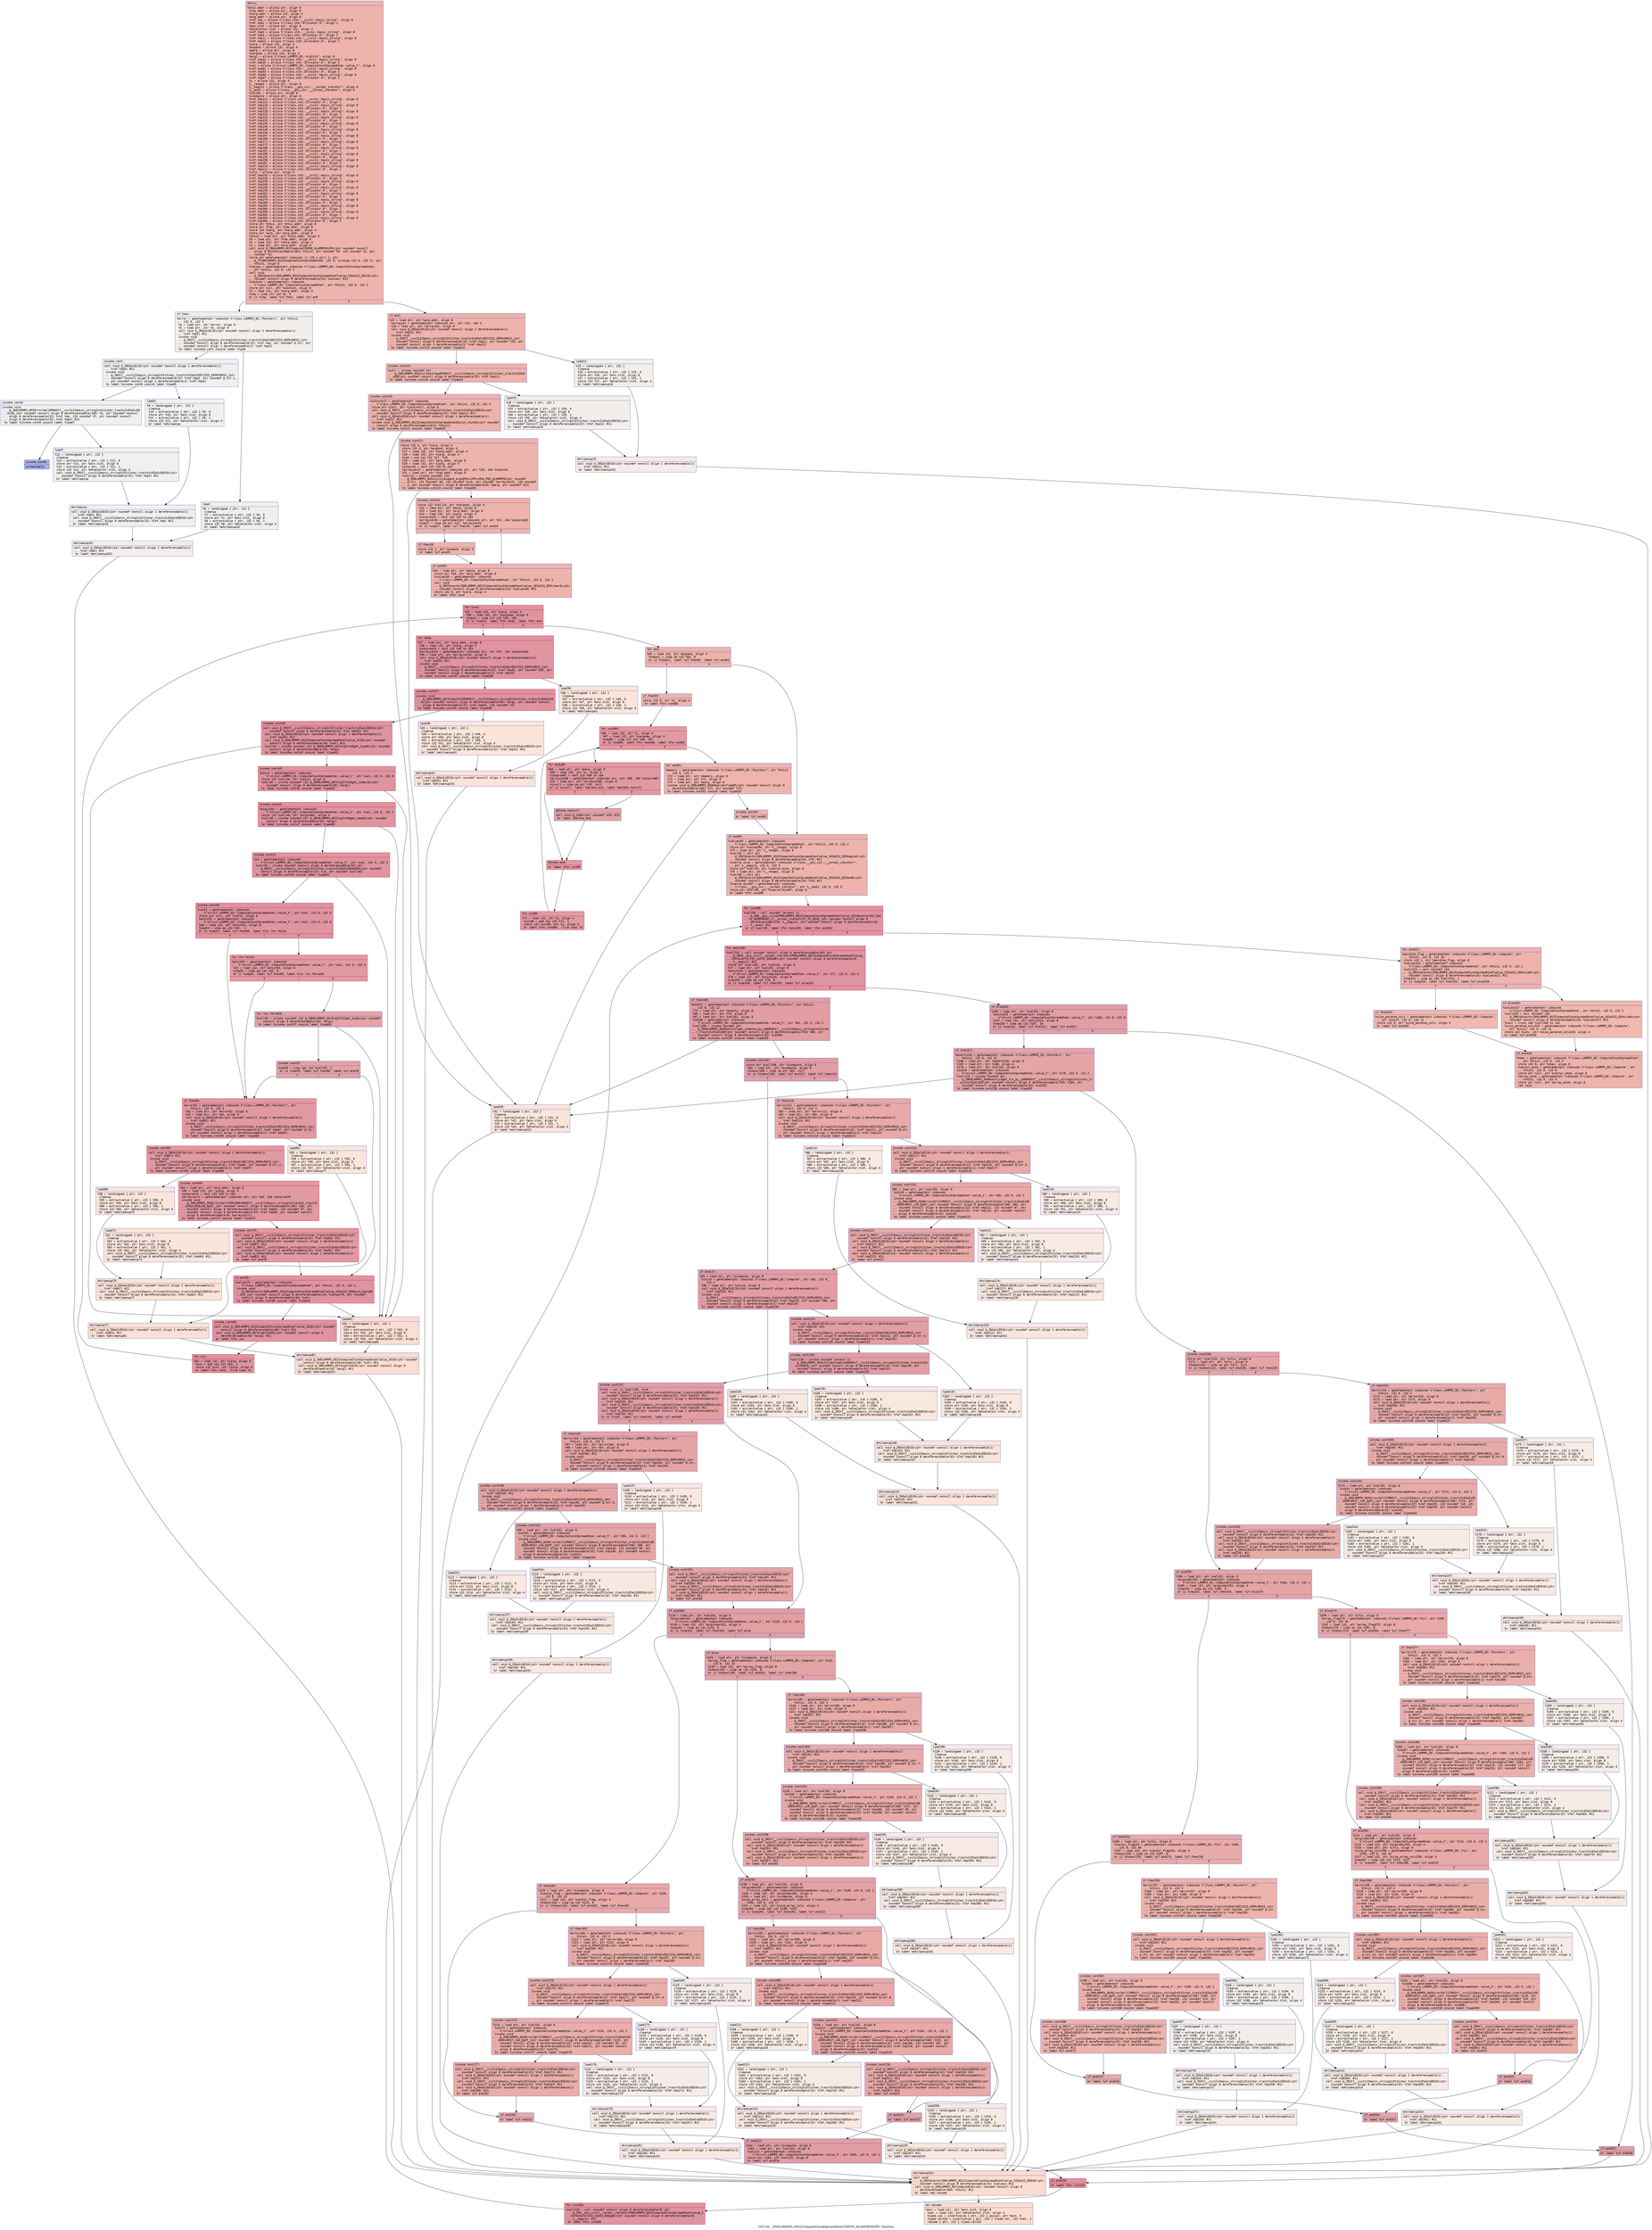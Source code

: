 digraph "CFG for '_ZN9LAMMPS_NS22ComputeChunkSpreadAtomC2EPNS_6LAMMPSEiPPc' function" {
	label="CFG for '_ZN9LAMMPS_NS22ComputeChunkSpreadAtomC2EPNS_6LAMMPSEiPPc' function";

	Node0x55a8963dd890 [shape=record,color="#3d50c3ff", style=filled, fillcolor="#d6524470" fontname="Courier",label="{entry:\l|  %this.addr = alloca ptr, align 8\l  %lmp.addr = alloca ptr, align 8\l  %narg.addr = alloca i32, align 4\l  %arg.addr = alloca ptr, align 8\l  %ref.tmp = alloca %\"class.std::__cxx11::basic_string\", align 8\l  %ref.tmp2 = alloca %\"class.std::allocator.0\", align 1\l  %exn.slot = alloca ptr, align 8\l  %ehselector.slot = alloca i32, align 4\l  %ref.tmp3 = alloca %\"class.std::__cxx11::basic_string\", align 8\l  %ref.tmp4 = alloca %\"class.std::allocator.0\", align 1\l  %ref.tmp11 = alloca %\"class.std::__cxx11::basic_string\", align 8\l  %ref.tmp12 = alloca %\"class.std::allocator.0\", align 1\l  %iarg = alloca i32, align 4\l  %expand = alloca i32, align 4\l  %earg = alloca ptr, align 8\l  %nargnew = alloca i32, align 4\l  %argi = alloca %\"class.LAMMPS_NS::ArgInfo\", align 8\l  %ref.tmp32 = alloca %\"class.std::__cxx11::basic_string\", align 8\l  %ref.tmp35 = alloca %\"class.std::allocator.0\", align 1\l  %val = alloca %\"struct.LAMMPS_NS::ComputeChunkSpreadAtom::value_t\", align 8\l  %ref.tmp62 = alloca %\"class.std::__cxx11::basic_string\", align 8\l  %ref.tmp63 = alloca %\"class.std::allocator.0\", align 1\l  %ref.tmp66 = alloca %\"class.std::__cxx11::basic_string\", align 8\l  %ref.tmp67 = alloca %\"class.std::allocator.0\", align 1\l  %i = alloca i32, align 4\l  %__range1 = alloca ptr, align 8\l  %__begin1 = alloca %\"class.__gnu_cxx::__normal_iterator\", align 8\l  %__end1 = alloca %\"class.__gnu_cxx::__normal_iterator\", align 8\l  %val101 = alloca ptr, align 8\l  %icompute = alloca ptr, align 8\l  %ref.tmp112 = alloca %\"class.std::__cxx11::basic_string\", align 8\l  %ref.tmp113 = alloca %\"class.std::allocator.0\", align 1\l  %ref.tmp116 = alloca %\"class.std::__cxx11::basic_string\", align 8\l  %ref.tmp117 = alloca %\"class.std::allocator.0\", align 1\l  %ref.tmp128 = alloca %\"class.std::__cxx11::basic_string\", align 8\l  %ref.tmp129 = alloca %\"class.std::allocator.0\", align 1\l  %ref.tmp132 = alloca %\"class.std::__cxx11::basic_string\", align 8\l  %ref.tmp133 = alloca %\"class.std::allocator.0\", align 1\l  %ref.tmp145 = alloca %\"class.std::__cxx11::basic_string\", align 8\l  %ref.tmp146 = alloca %\"class.std::allocator.0\", align 1\l  %ref.tmp149 = alloca %\"class.std::__cxx11::basic_string\", align 8\l  %ref.tmp150 = alloca %\"class.std::allocator.0\", align 1\l  %ref.tmp167 = alloca %\"class.std::__cxx11::basic_string\", align 8\l  %ref.tmp168 = alloca %\"class.std::allocator.0\", align 1\l  %ref.tmp171 = alloca %\"class.std::__cxx11::basic_string\", align 8\l  %ref.tmp172 = alloca %\"class.std::allocator.0\", align 1\l  %ref.tmp186 = alloca %\"class.std::__cxx11::basic_string\", align 8\l  %ref.tmp187 = alloca %\"class.std::allocator.0\", align 1\l  %ref.tmp190 = alloca %\"class.std::__cxx11::basic_string\", align 8\l  %ref.tmp191 = alloca %\"class.std::allocator.0\", align 1\l  %ref.tmp206 = alloca %\"class.std::__cxx11::basic_string\", align 8\l  %ref.tmp207 = alloca %\"class.std::allocator.0\", align 1\l  %ref.tmp210 = alloca %\"class.std::__cxx11::basic_string\", align 8\l  %ref.tmp211 = alloca %\"class.std::allocator.0\", align 1\l  %ifix = alloca ptr, align 8\l  %ref.tmp235 = alloca %\"class.std::__cxx11::basic_string\", align 8\l  %ref.tmp236 = alloca %\"class.std::allocator.0\", align 1\l  %ref.tmp239 = alloca %\"class.std::__cxx11::basic_string\", align 8\l  %ref.tmp240 = alloca %\"class.std::allocator.0\", align 1\l  %ref.tmp258 = alloca %\"class.std::__cxx11::basic_string\", align 8\l  %ref.tmp259 = alloca %\"class.std::allocator.0\", align 1\l  %ref.tmp262 = alloca %\"class.std::__cxx11::basic_string\", align 8\l  %ref.tmp263 = alloca %\"class.std::allocator.0\", align 1\l  %ref.tmp279 = alloca %\"class.std::__cxx11::basic_string\", align 8\l  %ref.tmp280 = alloca %\"class.std::allocator.0\", align 1\l  %ref.tmp283 = alloca %\"class.std::__cxx11::basic_string\", align 8\l  %ref.tmp284 = alloca %\"class.std::allocator.0\", align 1\l  %ref.tmp300 = alloca %\"class.std::__cxx11::basic_string\", align 8\l  %ref.tmp301 = alloca %\"class.std::allocator.0\", align 1\l  %ref.tmp304 = alloca %\"class.std::__cxx11::basic_string\", align 8\l  %ref.tmp305 = alloca %\"class.std::allocator.0\", align 1\l  store ptr %this, ptr %this.addr, align 8\l  store ptr %lmp, ptr %lmp.addr, align 8\l  store i32 %narg, ptr %narg.addr, align 4\l  store ptr %arg, ptr %arg.addr, align 8\l  %this1 = load ptr, ptr %this.addr, align 8\l  %0 = load ptr, ptr %lmp.addr, align 8\l  %1 = load i32, ptr %narg.addr, align 4\l  %2 = load ptr, ptr %arg.addr, align 8\l  call void @_ZN9LAMMPS_NS7ComputeC2EPNS_6LAMMPSEiPPc(ptr noundef nonnull\l... align 8 dereferenceable(564) %this1, ptr noundef %0, i32 noundef %1, ptr\l... noundef %2)\l  store ptr getelementptr inbounds (\{ [43 x ptr] \}, ptr\l... @_ZTVN9LAMMPS_NS22ComputeChunkSpreadAtomE, i32 0, inrange i32 0, i32 2), ptr\l... %this1, align 8\l  %values = getelementptr inbounds %\"class.LAMMPS_NS::ComputeChunkSpreadAtom\",\l... ptr %this1, i32 0, i32 2\l  call void\l... @_ZNSt6vectorIN9LAMMPS_NS22ComputeChunkSpreadAtom7value_tESaIS2_EEC2Ev(ptr\l... noundef nonnull align 8 dereferenceable(24) %values) #11\l  %idchunk = getelementptr inbounds\l... %\"class.LAMMPS_NS::ComputeChunkSpreadAtom\", ptr %this1, i32 0, i32 3\l  store ptr null, ptr %idchunk, align 8\l  %3 = load i32, ptr %narg.addr, align 4\l  %cmp = icmp slt i32 %3, 5\l  br i1 %cmp, label %if.then, label %if.end\l|{<s0>T|<s1>F}}"];
	Node0x55a8963dd890:s0 -> Node0x55a8963e4390[tooltip="entry -> if.then\nProbability 0.00%" ];
	Node0x55a8963dd890:s1 -> Node0x55a8963e49c0[tooltip="entry -> if.end\nProbability 100.00%" ];
	Node0x55a8963e4390 [shape=record,color="#3d50c3ff", style=filled, fillcolor="#e5d8d170" fontname="Courier",label="{if.then:\l|  %error = getelementptr inbounds %\"class.LAMMPS_NS::Pointers\", ptr %this1,\l... i32 0, i32 3\l  %4 = load ptr, ptr %error, align 8\l  %5 = load ptr, ptr %4, align 8\l  call void @_ZNSaIcEC1Ev(ptr noundef nonnull align 1 dereferenceable(1)\l... %ref.tmp2) #11\l  invoke void\l... @_ZNSt7__cxx1112basic_stringIcSt11char_traitsIcESaIcEEC2IS3_EEPKcRKS3_(ptr\l... noundef nonnull align 8 dereferenceable(32) %ref.tmp, ptr noundef @.str, ptr\l... noundef nonnull align 1 dereferenceable(1) %ref.tmp2)\l          to label %invoke.cont unwind label %lpad\l}"];
	Node0x55a8963e4390 -> Node0x55a8963e4fe0[tooltip="if.then -> invoke.cont\nProbability 50.00%" ];
	Node0x55a8963e4390 -> Node0x55a8963e50c0[tooltip="if.then -> lpad\nProbability 50.00%" ];
	Node0x55a8963e4fe0 [shape=record,color="#3d50c3ff", style=filled, fillcolor="#e0dbd870" fontname="Courier",label="{invoke.cont:\l|  call void @_ZNSaIcEC1Ev(ptr noundef nonnull align 1 dereferenceable(1)\l... %ref.tmp4) #11\l  invoke void\l... @_ZNSt7__cxx1112basic_stringIcSt11char_traitsIcESaIcEEC2IS3_EEPKcRKS3_(ptr\l... noundef nonnull align 8 dereferenceable(32) %ref.tmp3, ptr noundef @.str.1,\l... ptr noundef nonnull align 1 dereferenceable(1) %ref.tmp4)\l          to label %invoke.cont6 unwind label %lpad5\l}"];
	Node0x55a8963e4fe0 -> Node0x55a8963e5450[tooltip="invoke.cont -> invoke.cont6\nProbability 50.00%" ];
	Node0x55a8963e4fe0 -> Node0x55a8963e54a0[tooltip="invoke.cont -> lpad5\nProbability 50.00%" ];
	Node0x55a8963e5450 [shape=record,color="#3d50c3ff", style=filled, fillcolor="#dedcdb70" fontname="Courier",label="{invoke.cont6:\l|  invoke void\l... @_ZN9LAMMPS_NS5Error3allERKNSt7__cxx1112basic_stringIcSt11char_traitsIcESaIcEE\l...EiS8_(ptr noundef nonnull align 8 dereferenceable(196) %5, ptr noundef nonnull\l... align 8 dereferenceable(32) %ref.tmp, i32 noundef 37, ptr noundef nonnull\l... align 8 dereferenceable(32) %ref.tmp3) #12\l          to label %invoke.cont8 unwind label %lpad7\l}"];
	Node0x55a8963e5450 -> Node0x55a8963e5400[tooltip="invoke.cont6 -> invoke.cont8\nProbability 0.00%" ];
	Node0x55a8963e5450 -> Node0x55a8963e5700[tooltip="invoke.cont6 -> lpad7\nProbability 100.00%" ];
	Node0x55a8963e5400 [shape=record,color="#3d50c3ff", style=filled, fillcolor="#3d50c370" fontname="Courier",label="{invoke.cont8:\l|  unreachable\l}"];
	Node0x55a8963e50c0 [shape=record,color="#3d50c3ff", style=filled, fillcolor="#e0dbd870" fontname="Courier",label="{lpad:\l|  %6 = landingpad \{ ptr, i32 \}\l          cleanup\l  %7 = extractvalue \{ ptr, i32 \} %6, 0\l  store ptr %7, ptr %exn.slot, align 8\l  %8 = extractvalue \{ ptr, i32 \} %6, 1\l  store i32 %8, ptr %ehselector.slot, align 4\l  br label %ehcleanup10\l}"];
	Node0x55a8963e50c0 -> Node0x55a8963e5da0[tooltip="lpad -> ehcleanup10\nProbability 100.00%" ];
	Node0x55a8963e54a0 [shape=record,color="#3d50c3ff", style=filled, fillcolor="#dedcdb70" fontname="Courier",label="{lpad5:\l|  %9 = landingpad \{ ptr, i32 \}\l          cleanup\l  %10 = extractvalue \{ ptr, i32 \} %9, 0\l  store ptr %10, ptr %exn.slot, align 8\l  %11 = extractvalue \{ ptr, i32 \} %9, 1\l  store i32 %11, ptr %ehselector.slot, align 4\l  br label %ehcleanup\l}"];
	Node0x55a8963e54a0 -> Node0x55a8963e60f0[tooltip="lpad5 -> ehcleanup\nProbability 100.00%" ];
	Node0x55a8963e5700 [shape=record,color="#3d50c3ff", style=filled, fillcolor="#dedcdb70" fontname="Courier",label="{lpad7:\l|  %12 = landingpad \{ ptr, i32 \}\l          cleanup\l  %13 = extractvalue \{ ptr, i32 \} %12, 0\l  store ptr %13, ptr %exn.slot, align 8\l  %14 = extractvalue \{ ptr, i32 \} %12, 1\l  store i32 %14, ptr %ehselector.slot, align 4\l  call void @_ZNSt7__cxx1112basic_stringIcSt11char_traitsIcESaIcEED1Ev(ptr\l... noundef nonnull align 8 dereferenceable(32) %ref.tmp3) #11\l  br label %ehcleanup\l}"];
	Node0x55a8963e5700 -> Node0x55a8963e60f0[tooltip="lpad7 -> ehcleanup\nProbability 100.00%" ];
	Node0x55a8963e60f0 [shape=record,color="#3d50c3ff", style=filled, fillcolor="#e0dbd870" fontname="Courier",label="{ehcleanup:\l|  call void @_ZNSaIcED1Ev(ptr noundef nonnull align 1 dereferenceable(1)\l... %ref.tmp4) #11\l  call void @_ZNSt7__cxx1112basic_stringIcSt11char_traitsIcESaIcEED1Ev(ptr\l... noundef nonnull align 8 dereferenceable(32) %ref.tmp) #11\l  br label %ehcleanup10\l}"];
	Node0x55a8963e60f0 -> Node0x55a8963e5da0[tooltip="ehcleanup -> ehcleanup10\nProbability 100.00%" ];
	Node0x55a8963e5da0 [shape=record,color="#3d50c3ff", style=filled, fillcolor="#e5d8d170" fontname="Courier",label="{ehcleanup10:\l|  call void @_ZNSaIcED1Ev(ptr noundef nonnull align 1 dereferenceable(1)\l... %ref.tmp2) #11\l  br label %ehcleanup331\l}"];
	Node0x55a8963e5da0 -> Node0x55a8963e6b50[tooltip="ehcleanup10 -> ehcleanup331\nProbability 100.00%" ];
	Node0x55a8963e49c0 [shape=record,color="#3d50c3ff", style=filled, fillcolor="#d6524470" fontname="Courier",label="{if.end:\l|  %15 = load ptr, ptr %arg.addr, align 8\l  %arrayidx = getelementptr inbounds ptr, ptr %15, i64 3\l  %16 = load ptr, ptr %arrayidx, align 8\l  call void @_ZNSaIcEC1Ev(ptr noundef nonnull align 1 dereferenceable(1)\l... %ref.tmp12) #11\l  invoke void\l... @_ZNSt7__cxx1112basic_stringIcSt11char_traitsIcESaIcEEC2IS3_EEPKcRKS3_(ptr\l... noundef nonnull align 8 dereferenceable(32) %ref.tmp11, ptr noundef %16, ptr\l... noundef nonnull align 1 dereferenceable(1) %ref.tmp12)\l          to label %invoke.cont14 unwind label %lpad13\l}"];
	Node0x55a8963e49c0 -> Node0x55a8963e6f70[tooltip="if.end -> invoke.cont14\nProbability 100.00%" ];
	Node0x55a8963e49c0 -> Node0x55a8963e6ff0[tooltip="if.end -> lpad13\nProbability 0.00%" ];
	Node0x55a8963e6f70 [shape=record,color="#3d50c3ff", style=filled, fillcolor="#d6524470" fontname="Courier",label="{invoke.cont14:\l|  %call = invoke noundef ptr\l... @_ZN9LAMMPS_NS5utils6strdupERKNSt7__cxx1112basic_stringIcSt11char_traitsIcESaI\l...cEEE(ptr noundef nonnull align 8 dereferenceable(32) %ref.tmp11)\l          to label %invoke.cont16 unwind label %lpad15\l}"];
	Node0x55a8963e6f70 -> Node0x55a8963e6f20[tooltip="invoke.cont14 -> invoke.cont16\nProbability 100.00%" ];
	Node0x55a8963e6f70 -> Node0x55a8963e72e0[tooltip="invoke.cont14 -> lpad15\nProbability 0.00%" ];
	Node0x55a8963e6f20 [shape=record,color="#3d50c3ff", style=filled, fillcolor="#d6524470" fontname="Courier",label="{invoke.cont16:\l|  %idchunk17 = getelementptr inbounds\l... %\"class.LAMMPS_NS::ComputeChunkSpreadAtom\", ptr %this1, i32 0, i32 3\l  store ptr %call, ptr %idchunk17, align 8\l  call void @_ZNSt7__cxx1112basic_stringIcSt11char_traitsIcESaIcEED1Ev(ptr\l... noundef nonnull align 8 dereferenceable(32) %ref.tmp11) #11\l  call void @_ZNSaIcED1Ev(ptr noundef nonnull align 1 dereferenceable(1)\l... %ref.tmp12) #11\l  invoke void @_ZN9LAMMPS_NS22ComputeChunkSpreadAtom10init_chunkEv(ptr noundef\l... nonnull align 8 dereferenceable(612) %this1)\l          to label %invoke.cont21 unwind label %lpad20\l}"];
	Node0x55a8963e6f20 -> Node0x55a8963e16e0[tooltip="invoke.cont16 -> invoke.cont21\nProbability 100.00%" ];
	Node0x55a8963e6f20 -> Node0x55a8963e7f80[tooltip="invoke.cont16 -> lpad20\nProbability 0.00%" ];
	Node0x55a8963e16e0 [shape=record,color="#3d50c3ff", style=filled, fillcolor="#d6524470" fontname="Courier",label="{invoke.cont21:\l|  store i32 4, ptr %iarg, align 4\l  store i32 0, ptr %expand, align 4\l  %17 = load i32, ptr %narg.addr, align 4\l  %18 = load i32, ptr %iarg, align 4\l  %sub = sub nsw i32 %17, %18\l  %19 = load ptr, ptr %arg.addr, align 8\l  %20 = load i32, ptr %iarg, align 4\l  %idxprom = sext i32 %20 to i64\l  %arrayidx22 = getelementptr inbounds ptr, ptr %19, i64 %idxprom\l  %21 = load ptr, ptr %lmp.addr, align 8\l  %call24 = invoke noundef i32\l... @_ZN9LAMMPS_NS5utils11expand_argsEPKciiPPciRS4_PNS_6LAMMPSE(ptr noundef\l... @.str, i32 noundef 49, i32 noundef %sub, ptr noundef %arrayidx22, i32 noundef\l... 1, ptr noundef nonnull align 8 dereferenceable(8) %earg, ptr noundef %21)\l          to label %invoke.cont23 unwind label %lpad20\l}"];
	Node0x55a8963e16e0 -> Node0x55a8963e8780[tooltip="invoke.cont21 -> invoke.cont23\nProbability 100.00%" ];
	Node0x55a8963e16e0 -> Node0x55a8963e7f80[tooltip="invoke.cont21 -> lpad20\nProbability 0.00%" ];
	Node0x55a8963e8780 [shape=record,color="#3d50c3ff", style=filled, fillcolor="#d6524470" fontname="Courier",label="{invoke.cont23:\l|  store i32 %call24, ptr %nargnew, align 4\l  %22 = load ptr, ptr %earg, align 8\l  %23 = load ptr, ptr %arg.addr, align 8\l  %24 = load i32, ptr %iarg, align 4\l  %idxprom25 = sext i32 %24 to i64\l  %arrayidx26 = getelementptr inbounds ptr, ptr %23, i64 %idxprom25\l  %cmp27 = icmp ne ptr %22, %arrayidx26\l  br i1 %cmp27, label %if.then28, label %if.end29\l|{<s0>T|<s1>F}}"];
	Node0x55a8963e8780:s0 -> Node0x55a8963e8700[tooltip="invoke.cont23 -> if.then28\nProbability 62.50%" ];
	Node0x55a8963e8780:s1 -> Node0x55a8963e8e70[tooltip="invoke.cont23 -> if.end29\nProbability 37.50%" ];
	Node0x55a8963e8700 [shape=record,color="#3d50c3ff", style=filled, fillcolor="#d8564670" fontname="Courier",label="{if.then28:\l|  store i32 1, ptr %expand, align 4\l  br label %if.end29\l}"];
	Node0x55a8963e8700 -> Node0x55a8963e8e70[tooltip="if.then28 -> if.end29\nProbability 100.00%" ];
	Node0x55a8963e6ff0 [shape=record,color="#3d50c3ff", style=filled, fillcolor="#e5d8d170" fontname="Courier",label="{lpad13:\l|  %25 = landingpad \{ ptr, i32 \}\l          cleanup\l  %26 = extractvalue \{ ptr, i32 \} %25, 0\l  store ptr %26, ptr %exn.slot, align 8\l  %27 = extractvalue \{ ptr, i32 \} %25, 1\l  store i32 %27, ptr %ehselector.slot, align 4\l  br label %ehcleanup19\l}"];
	Node0x55a8963e6ff0 -> Node0x55a8963e93c0[tooltip="lpad13 -> ehcleanup19\nProbability 100.00%" ];
	Node0x55a8963e72e0 [shape=record,color="#3d50c3ff", style=filled, fillcolor="#e5d8d170" fontname="Courier",label="{lpad15:\l|  %28 = landingpad \{ ptr, i32 \}\l          cleanup\l  %29 = extractvalue \{ ptr, i32 \} %28, 0\l  store ptr %29, ptr %exn.slot, align 8\l  %30 = extractvalue \{ ptr, i32 \} %28, 1\l  store i32 %30, ptr %ehselector.slot, align 4\l  call void @_ZNSt7__cxx1112basic_stringIcSt11char_traitsIcESaIcEED1Ev(ptr\l... noundef nonnull align 8 dereferenceable(32) %ref.tmp11) #11\l  br label %ehcleanup19\l}"];
	Node0x55a8963e72e0 -> Node0x55a8963e93c0[tooltip="lpad15 -> ehcleanup19\nProbability 100.00%" ];
	Node0x55a8963e93c0 [shape=record,color="#3d50c3ff", style=filled, fillcolor="#ead5c970" fontname="Courier",label="{ehcleanup19:\l|  call void @_ZNSaIcED1Ev(ptr noundef nonnull align 1 dereferenceable(1)\l... %ref.tmp12) #11\l  br label %ehcleanup331\l}"];
	Node0x55a8963e93c0 -> Node0x55a8963e6b50[tooltip="ehcleanup19 -> ehcleanup331\nProbability 100.00%" ];
	Node0x55a8963e7f80 [shape=record,color="#3d50c3ff", style=filled, fillcolor="#f4c5ad70" fontname="Courier",label="{lpad20:\l|  %31 = landingpad \{ ptr, i32 \}\l          cleanup\l  %32 = extractvalue \{ ptr, i32 \} %31, 0\l  store ptr %32, ptr %exn.slot, align 8\l  %33 = extractvalue \{ ptr, i32 \} %31, 1\l  store i32 %33, ptr %ehselector.slot, align 4\l  br label %ehcleanup331\l}"];
	Node0x55a8963e7f80 -> Node0x55a8963e6b50[tooltip="lpad20 -> ehcleanup331\nProbability 100.00%" ];
	Node0x55a8963e8e70 [shape=record,color="#3d50c3ff", style=filled, fillcolor="#d6524470" fontname="Courier",label="{if.end29:\l|  %34 = load ptr, ptr %earg, align 8\l  store ptr %34, ptr %arg.addr, align 8\l  %values30 = getelementptr inbounds\l... %\"class.LAMMPS_NS::ComputeChunkSpreadAtom\", ptr %this1, i32 0, i32 2\l  call void\l... @_ZNSt6vectorIN9LAMMPS_NS22ComputeChunkSpreadAtom7value_tESaIS2_EE5clearEv(ptr\l... noundef nonnull align 8 dereferenceable(24) %values30) #11\l  store i32 0, ptr %iarg, align 4\l  br label %for.cond\l}"];
	Node0x55a8963e8e70 -> Node0x55a8963ea1b0[tooltip="if.end29 -> for.cond\nProbability 100.00%" ];
	Node0x55a8963ea1b0 [shape=record,color="#b70d28ff", style=filled, fillcolor="#b70d2870" fontname="Courier",label="{for.cond:\l|  %35 = load i32, ptr %iarg, align 4\l  %36 = load i32, ptr %nargnew, align 4\l  %cmp31 = icmp slt i32 %35, %36\l  br i1 %cmp31, label %for.body, label %for.end\l|{<s0>T|<s1>F}}"];
	Node0x55a8963ea1b0:s0 -> Node0x55a8963ea430[tooltip="for.cond -> for.body\nProbability 96.88%" ];
	Node0x55a8963ea1b0:s1 -> Node0x55a8963ea4b0[tooltip="for.cond -> for.end\nProbability 3.12%" ];
	Node0x55a8963ea430 [shape=record,color="#b70d28ff", style=filled, fillcolor="#b70d2870" fontname="Courier",label="{for.body:\l|  %37 = load ptr, ptr %arg.addr, align 8\l  %38 = load i32, ptr %iarg, align 4\l  %idxprom33 = sext i32 %38 to i64\l  %arrayidx34 = getelementptr inbounds ptr, ptr %37, i64 %idxprom33\l  %39 = load ptr, ptr %arrayidx34, align 8\l  call void @_ZNSaIcEC1Ev(ptr noundef nonnull align 1 dereferenceable(1)\l... %ref.tmp35) #11\l  invoke void\l... @_ZNSt7__cxx1112basic_stringIcSt11char_traitsIcESaIcEEC2IS3_EEPKcRKS3_(ptr\l... noundef nonnull align 8 dereferenceable(32) %ref.tmp32, ptr noundef %39, ptr\l... noundef nonnull align 1 dereferenceable(1) %ref.tmp35)\l          to label %invoke.cont37 unwind label %lpad36\l}"];
	Node0x55a8963ea430 -> Node0x55a8963eaaa0[tooltip="for.body -> invoke.cont37\nProbability 100.00%" ];
	Node0x55a8963ea430 -> Node0x55a8963eab20[tooltip="for.body -> lpad36\nProbability 0.00%" ];
	Node0x55a8963eaaa0 [shape=record,color="#b70d28ff", style=filled, fillcolor="#b70d2870" fontname="Courier",label="{invoke.cont37:\l|  invoke void\l... @_ZN9LAMMPS_NS7ArgInfoC1ERKNSt7__cxx1112basic_stringIcSt11char_traitsIcESaIcEE\l...Ei(ptr noundef nonnull align 8 dereferenceable(56) %argi, ptr noundef nonnull\l... align 8 dereferenceable(32) %ref.tmp32, i32 noundef 24)\l          to label %invoke.cont39 unwind label %lpad38\l}"];
	Node0x55a8963eaaa0 -> Node0x55a8963eaa50[tooltip="invoke.cont37 -> invoke.cont39\nProbability 100.00%" ];
	Node0x55a8963eaaa0 -> Node0x55a8963eaea0[tooltip="invoke.cont37 -> lpad38\nProbability 0.00%" ];
	Node0x55a8963eaa50 [shape=record,color="#b70d28ff", style=filled, fillcolor="#b70d2870" fontname="Courier",label="{invoke.cont39:\l|  call void @_ZNSt7__cxx1112basic_stringIcSt11char_traitsIcESaIcEED1Ev(ptr\l... noundef nonnull align 8 dereferenceable(32) %ref.tmp32) #11\l  call void @_ZNSaIcED1Ev(ptr noundef nonnull align 1 dereferenceable(1)\l... %ref.tmp35) #11\l  call void @_ZN9LAMMPS_NS22ComputeChunkSpreadAtom7value_tC2Ev(ptr noundef\l... nonnull align 8 dereferenceable(48) %val) #11\l  %call44 = invoke noundef i32 @_ZNK9LAMMPS_NS7ArgInfo8get_typeEv(ptr noundef\l... nonnull align 8 dereferenceable(56) %argi)\l          to label %invoke.cont43 unwind label %lpad42\l}"];
	Node0x55a8963eaa50 -> Node0x55a8963eb620[tooltip="invoke.cont39 -> invoke.cont43\nProbability 100.00%" ];
	Node0x55a8963eaa50 -> Node0x55a8963eb700[tooltip="invoke.cont39 -> lpad42\nProbability 0.00%" ];
	Node0x55a8963eb620 [shape=record,color="#b70d28ff", style=filled, fillcolor="#b70d2870" fontname="Courier",label="{invoke.cont43:\l|  %which = getelementptr inbounds\l... %\"struct.LAMMPS_NS::ComputeChunkSpreadAtom::value_t\", ptr %val, i32 0, i32 0\l  store i32 %call44, ptr %which, align 8\l  %call46 = invoke noundef i32 @_ZNK9LAMMPS_NS7ArgInfo10get_index1Ev(ptr\l... noundef nonnull align 8 dereferenceable(56) %argi)\l          to label %invoke.cont45 unwind label %lpad42\l}"];
	Node0x55a8963eb620 -> Node0x55a8963ebab0[tooltip="invoke.cont43 -> invoke.cont45\nProbability 100.00%" ];
	Node0x55a8963eb620 -> Node0x55a8963eb700[tooltip="invoke.cont43 -> lpad42\nProbability 0.00%" ];
	Node0x55a8963ebab0 [shape=record,color="#b70d28ff", style=filled, fillcolor="#b70d2870" fontname="Courier",label="{invoke.cont45:\l|  %argindex = getelementptr inbounds\l... %\"struct.LAMMPS_NS::ComputeChunkSpreadAtom::value_t\", ptr %val, i32 0, i32 1\l  store i32 %call46, ptr %argindex, align 4\l  %call48 = invoke noundef ptr @_ZNK9LAMMPS_NS7ArgInfo8get_nameEv(ptr noundef\l... nonnull align 8 dereferenceable(56) %argi)\l          to label %invoke.cont47 unwind label %lpad42\l}"];
	Node0x55a8963ebab0 -> Node0x55a8963ebe40[tooltip="invoke.cont45 -> invoke.cont47\nProbability 100.00%" ];
	Node0x55a8963ebab0 -> Node0x55a8963eb700[tooltip="invoke.cont45 -> lpad42\nProbability 0.00%" ];
	Node0x55a8963ebe40 [shape=record,color="#b70d28ff", style=filled, fillcolor="#b70d2870" fontname="Courier",label="{invoke.cont47:\l|  %id = getelementptr inbounds\l... %\"struct.LAMMPS_NS::ComputeChunkSpreadAtom::value_t\", ptr %val, i32 0, i32 2\l  %call50 = invoke noundef nonnull align 8 dereferenceable(32) ptr\l... @_ZNSt7__cxx1112basic_stringIcSt11char_traitsIcESaIcEEaSEPKc(ptr noundef\l... nonnull align 8 dereferenceable(32) %id, ptr noundef %call48)\l          to label %invoke.cont49 unwind label %lpad42\l}"];
	Node0x55a8963ebe40 -> Node0x55a8963ec170[tooltip="invoke.cont47 -> invoke.cont49\nProbability 100.00%" ];
	Node0x55a8963ebe40 -> Node0x55a8963eb700[tooltip="invoke.cont47 -> lpad42\nProbability 0.00%" ];
	Node0x55a8963ec170 [shape=record,color="#b70d28ff", style=filled, fillcolor="#b70d2870" fontname="Courier",label="{invoke.cont49:\l|  %val51 = getelementptr inbounds\l... %\"struct.LAMMPS_NS::ComputeChunkSpreadAtom::value_t\", ptr %val, i32 0, i32 3\l  store ptr null, ptr %val51, align 8\l  %which52 = getelementptr inbounds\l... %\"struct.LAMMPS_NS::ComputeChunkSpreadAtom::value_t\", ptr %val, i32 0, i32 0\l  %40 = load i32, ptr %which52, align 8\l  %cmp53 = icmp eq i32 %40, -1\l  br i1 %cmp53, label %if.then60, label %lor.lhs.false\l|{<s0>T|<s1>F}}"];
	Node0x55a8963ec170:s0 -> Node0x55a8963ec120[tooltip="invoke.cont49 -> if.then60\nProbability 37.50%" ];
	Node0x55a8963ec170:s1 -> Node0x55a8963ec850[tooltip="invoke.cont49 -> lor.lhs.false\nProbability 62.50%" ];
	Node0x55a8963ec850 [shape=record,color="#b70d28ff", style=filled, fillcolor="#bb1b2c70" fontname="Courier",label="{lor.lhs.false:\l|  %which54 = getelementptr inbounds\l... %\"struct.LAMMPS_NS::ComputeChunkSpreadAtom::value_t\", ptr %val, i32 0, i32 0\l  %41 = load i32, ptr %which54, align 8\l  %cmp55 = icmp eq i32 %41, 0\l  br i1 %cmp55, label %if.then60, label %lor.lhs.false56\l|{<s0>T|<s1>F}}"];
	Node0x55a8963ec850:s0 -> Node0x55a8963ec120[tooltip="lor.lhs.false -> if.then60\nProbability 37.50%" ];
	Node0x55a8963ec850:s1 -> Node0x55a8963ecbf0[tooltip="lor.lhs.false -> lor.lhs.false56\nProbability 62.50%" ];
	Node0x55a8963ecbf0 [shape=record,color="#3d50c3ff", style=filled, fillcolor="#c32e3170" fontname="Courier",label="{lor.lhs.false56:\l|  %call58 = invoke noundef i32 @_ZNK9LAMMPS_NS7ArgInfo7get_dimEv(ptr noundef\l... nonnull align 8 dereferenceable(56) %argi)\l          to label %invoke.cont57 unwind label %lpad42\l}"];
	Node0x55a8963ecbf0 -> Node0x55a8963ecd50[tooltip="lor.lhs.false56 -> invoke.cont57\nProbability 100.00%" ];
	Node0x55a8963ecbf0 -> Node0x55a8963eb700[tooltip="lor.lhs.false56 -> lpad42\nProbability 0.00%" ];
	Node0x55a8963ecd50 [shape=record,color="#3d50c3ff", style=filled, fillcolor="#c32e3170" fontname="Courier",label="{invoke.cont57:\l|  %cmp59 = icmp sgt i32 %call58, 1\l  br i1 %cmp59, label %if.then60, label %if.end78\l|{<s0>T|<s1>F}}"];
	Node0x55a8963ecd50:s0 -> Node0x55a8963ec120[tooltip="invoke.cont57 -> if.then60\nProbability 50.00%" ];
	Node0x55a8963ecd50:s1 -> Node0x55a8963ed0e0[tooltip="invoke.cont57 -> if.end78\nProbability 50.00%" ];
	Node0x55a8963ec120 [shape=record,color="#b70d28ff", style=filled, fillcolor="#bb1b2c70" fontname="Courier",label="{if.then60:\l|  %error61 = getelementptr inbounds %\"class.LAMMPS_NS::Pointers\", ptr\l... %this1, i32 0, i32 3\l  %42 = load ptr, ptr %error61, align 8\l  %43 = load ptr, ptr %42, align 8\l  call void @_ZNSaIcEC1Ev(ptr noundef nonnull align 1 dereferenceable(1)\l... %ref.tmp63) #11\l  invoke void\l... @_ZNSt7__cxx1112basic_stringIcSt11char_traitsIcESaIcEEC2IS3_EEPKcRKS3_(ptr\l... noundef nonnull align 8 dereferenceable(32) %ref.tmp62, ptr noundef @.str,\l... ptr noundef nonnull align 1 dereferenceable(1) %ref.tmp63)\l          to label %invoke.cont65 unwind label %lpad64\l}"];
	Node0x55a8963ec120 -> Node0x55a8963ed540[tooltip="if.then60 -> invoke.cont65\nProbability 100.00%" ];
	Node0x55a8963ec120 -> Node0x55a8963ed5c0[tooltip="if.then60 -> lpad64\nProbability 0.00%" ];
	Node0x55a8963ed540 [shape=record,color="#b70d28ff", style=filled, fillcolor="#bb1b2c70" fontname="Courier",label="{invoke.cont65:\l|  call void @_ZNSaIcEC1Ev(ptr noundef nonnull align 1 dereferenceable(1)\l... %ref.tmp67) #11\l  invoke void\l... @_ZNSt7__cxx1112basic_stringIcSt11char_traitsIcESaIcEEC2IS3_EEPKcRKS3_(ptr\l... noundef nonnull align 8 dereferenceable(32) %ref.tmp66, ptr noundef @.str.2,\l... ptr noundef nonnull align 1 dereferenceable(1) %ref.tmp67)\l          to label %invoke.cont69 unwind label %lpad68\l}"];
	Node0x55a8963ed540 -> Node0x55a8963ed940[tooltip="invoke.cont65 -> invoke.cont69\nProbability 100.00%" ];
	Node0x55a8963ed540 -> Node0x55a8963ed990[tooltip="invoke.cont65 -> lpad68\nProbability 0.00%" ];
	Node0x55a8963ed940 [shape=record,color="#b70d28ff", style=filled, fillcolor="#bb1b2c70" fontname="Courier",label="{invoke.cont69:\l|  %44 = load ptr, ptr %arg.addr, align 8\l  %45 = load i32, ptr %iarg, align 4\l  %idxprom70 = sext i32 %45 to i64\l  %arrayidx71 = getelementptr inbounds ptr, ptr %44, i64 %idxprom70\l  invoke void\l... @_ZN9LAMMPS_NS5Error3allIJRPcEEEvRKNSt7__cxx1112basic_stringIcSt11char_traitsI\l...cESaIcEEEiSB_DpOT_(ptr noundef nonnull align 8 dereferenceable(196) %43, ptr\l... noundef nonnull align 8 dereferenceable(32) %ref.tmp62, i32 noundef 67, ptr\l... noundef nonnull align 8 dereferenceable(32) %ref.tmp66, ptr noundef nonnull\l... align 8 dereferenceable(8) %arrayidx71)\l          to label %invoke.cont73 unwind label %lpad72\l}"];
	Node0x55a8963ed940 -> Node0x55a8963ed8f0[tooltip="invoke.cont69 -> invoke.cont73\nProbability 100.00%" ];
	Node0x55a8963ed940 -> Node0x55a8963edf30[tooltip="invoke.cont69 -> lpad72\nProbability 0.00%" ];
	Node0x55a8963ed8f0 [shape=record,color="#b70d28ff", style=filled, fillcolor="#bb1b2c70" fontname="Courier",label="{invoke.cont73:\l|  call void @_ZNSt7__cxx1112basic_stringIcSt11char_traitsIcESaIcEED1Ev(ptr\l... noundef nonnull align 8 dereferenceable(32) %ref.tmp66) #11\l  call void @_ZNSaIcED1Ev(ptr noundef nonnull align 1 dereferenceable(1)\l... %ref.tmp67) #11\l  call void @_ZNSt7__cxx1112basic_stringIcSt11char_traitsIcESaIcEED1Ev(ptr\l... noundef nonnull align 8 dereferenceable(32) %ref.tmp62) #11\l  call void @_ZNSaIcED1Ev(ptr noundef nonnull align 1 dereferenceable(1)\l... %ref.tmp63) #11\l  br label %if.end78\l}"];
	Node0x55a8963ed8f0 -> Node0x55a8963ed0e0[tooltip="invoke.cont73 -> if.end78\nProbability 100.00%" ];
	Node0x55a8963eab20 [shape=record,color="#3d50c3ff", style=filled, fillcolor="#f4c5ad70" fontname="Courier",label="{lpad36:\l|  %46 = landingpad \{ ptr, i32 \}\l          cleanup\l  %47 = extractvalue \{ ptr, i32 \} %46, 0\l  store ptr %47, ptr %exn.slot, align 8\l  %48 = extractvalue \{ ptr, i32 \} %46, 1\l  store i32 %48, ptr %ehselector.slot, align 4\l  br label %ehcleanup41\l}"];
	Node0x55a8963eab20 -> Node0x55a8963ef060[tooltip="lpad36 -> ehcleanup41\nProbability 100.00%" ];
	Node0x55a8963eaea0 [shape=record,color="#3d50c3ff", style=filled, fillcolor="#f4c5ad70" fontname="Courier",label="{lpad38:\l|  %49 = landingpad \{ ptr, i32 \}\l          cleanup\l  %50 = extractvalue \{ ptr, i32 \} %49, 0\l  store ptr %50, ptr %exn.slot, align 8\l  %51 = extractvalue \{ ptr, i32 \} %49, 1\l  store i32 %51, ptr %ehselector.slot, align 4\l  call void @_ZNSt7__cxx1112basic_stringIcSt11char_traitsIcESaIcEED1Ev(ptr\l... noundef nonnull align 8 dereferenceable(32) %ref.tmp32) #11\l  br label %ehcleanup41\l}"];
	Node0x55a8963eaea0 -> Node0x55a8963ef060[tooltip="lpad38 -> ehcleanup41\nProbability 100.00%" ];
	Node0x55a8963ef060 [shape=record,color="#3d50c3ff", style=filled, fillcolor="#f6bfa670" fontname="Courier",label="{ehcleanup41:\l|  call void @_ZNSaIcED1Ev(ptr noundef nonnull align 1 dereferenceable(1)\l... %ref.tmp35) #11\l  br label %ehcleanup331\l}"];
	Node0x55a8963ef060 -> Node0x55a8963e6b50[tooltip="ehcleanup41 -> ehcleanup331\nProbability 100.00%" ];
	Node0x55a8963eb700 [shape=record,color="#3d50c3ff", style=filled, fillcolor="#f7b59970" fontname="Courier",label="{lpad42:\l|  %52 = landingpad \{ ptr, i32 \}\l          cleanup\l  %53 = extractvalue \{ ptr, i32 \} %52, 0\l  store ptr %53, ptr %exn.slot, align 8\l  %54 = extractvalue \{ ptr, i32 \} %52, 1\l  store i32 %54, ptr %ehselector.slot, align 4\l  br label %ehcleanup81\l}"];
	Node0x55a8963eb700 -> Node0x55a8963ef950[tooltip="lpad42 -> ehcleanup81\nProbability 100.00%" ];
	Node0x55a8963ed5c0 [shape=record,color="#3d50c3ff", style=filled, fillcolor="#f4c5ad70" fontname="Courier",label="{lpad64:\l|  %55 = landingpad \{ ptr, i32 \}\l          cleanup\l  %56 = extractvalue \{ ptr, i32 \} %55, 0\l  store ptr %56, ptr %exn.slot, align 8\l  %57 = extractvalue \{ ptr, i32 \} %55, 1\l  store i32 %57, ptr %ehselector.slot, align 4\l  br label %ehcleanup77\l}"];
	Node0x55a8963ed5c0 -> Node0x55a8963e2340[tooltip="lpad64 -> ehcleanup77\nProbability 100.00%" ];
	Node0x55a8963ed990 [shape=record,color="#3d50c3ff", style=filled, fillcolor="#f4c5ad70" fontname="Courier",label="{lpad68:\l|  %58 = landingpad \{ ptr, i32 \}\l          cleanup\l  %59 = extractvalue \{ ptr, i32 \} %58, 0\l  store ptr %59, ptr %exn.slot, align 8\l  %60 = extractvalue \{ ptr, i32 \} %58, 1\l  store i32 %60, ptr %ehselector.slot, align 4\l  br label %ehcleanup75\l}"];
	Node0x55a8963ed990 -> Node0x55a8963e2710[tooltip="lpad68 -> ehcleanup75\nProbability 100.00%" ];
	Node0x55a8963edf30 [shape=record,color="#3d50c3ff", style=filled, fillcolor="#f4c5ad70" fontname="Courier",label="{lpad72:\l|  %61 = landingpad \{ ptr, i32 \}\l          cleanup\l  %62 = extractvalue \{ ptr, i32 \} %61, 0\l  store ptr %62, ptr %exn.slot, align 8\l  %63 = extractvalue \{ ptr, i32 \} %61, 1\l  store i32 %63, ptr %ehselector.slot, align 4\l  call void @_ZNSt7__cxx1112basic_stringIcSt11char_traitsIcESaIcEED1Ev(ptr\l... noundef nonnull align 8 dereferenceable(32) %ref.tmp66) #11\l  br label %ehcleanup75\l}"];
	Node0x55a8963edf30 -> Node0x55a8963e2710[tooltip="lpad72 -> ehcleanup75\nProbability 100.00%" ];
	Node0x55a8963e2710 [shape=record,color="#3d50c3ff", style=filled, fillcolor="#f6bfa670" fontname="Courier",label="{ehcleanup75:\l|  call void @_ZNSaIcED1Ev(ptr noundef nonnull align 1 dereferenceable(1)\l... %ref.tmp67) #11\l  call void @_ZNSt7__cxx1112basic_stringIcSt11char_traitsIcESaIcEED1Ev(ptr\l... noundef nonnull align 8 dereferenceable(32) %ref.tmp62) #11\l  br label %ehcleanup77\l}"];
	Node0x55a8963e2710 -> Node0x55a8963e2340[tooltip="ehcleanup75 -> ehcleanup77\nProbability 100.00%" ];
	Node0x55a8963e2340 [shape=record,color="#3d50c3ff", style=filled, fillcolor="#f7bca170" fontname="Courier",label="{ehcleanup77:\l|  call void @_ZNSaIcED1Ev(ptr noundef nonnull align 1 dereferenceable(1)\l... %ref.tmp63) #11\l  br label %ehcleanup81\l}"];
	Node0x55a8963e2340 -> Node0x55a8963ef950[tooltip="ehcleanup77 -> ehcleanup81\nProbability 100.00%" ];
	Node0x55a8963ed0e0 [shape=record,color="#b70d28ff", style=filled, fillcolor="#b70d2870" fontname="Courier",label="{if.end78:\l|  %values79 = getelementptr inbounds\l... %\"class.LAMMPS_NS::ComputeChunkSpreadAtom\", ptr %this1, i32 0, i32 2\l  invoke void\l... @_ZNSt6vectorIN9LAMMPS_NS22ComputeChunkSpreadAtom7value_tESaIS2_EE9push_backER\l...KS2_(ptr noundef nonnull align 8 dereferenceable(24) %values79, ptr noundef\l... nonnull align 8 dereferenceable(48) %val)\l          to label %invoke.cont80 unwind label %lpad42\l}"];
	Node0x55a8963ed0e0 -> Node0x55a8963f1ae0[tooltip="if.end78 -> invoke.cont80\nProbability 100.00%" ];
	Node0x55a8963ed0e0 -> Node0x55a8963eb700[tooltip="if.end78 -> lpad42\nProbability 0.00%" ];
	Node0x55a8963f1ae0 [shape=record,color="#b70d28ff", style=filled, fillcolor="#b70d2870" fontname="Courier",label="{invoke.cont80:\l|  call void @_ZN9LAMMPS_NS22ComputeChunkSpreadAtom7value_tD2Ev(ptr noundef\l... nonnull align 8 dereferenceable(48) %val) #11\l  call void @_ZN9LAMMPS_NS7ArgInfoD2Ev(ptr noundef nonnull align 8\l... dereferenceable(56) %argi) #11\l  br label %for.inc\l}"];
	Node0x55a8963f1ae0 -> Node0x55a8963f20d0[tooltip="invoke.cont80 -> for.inc\nProbability 100.00%" ];
	Node0x55a8963f20d0 [shape=record,color="#b70d28ff", style=filled, fillcolor="#b70d2870" fontname="Courier",label="{for.inc:\l|  %64 = load i32, ptr %iarg, align 4\l  %inc = add nsw i32 %64, 1\l  store i32 %inc, ptr %iarg, align 4\l  br label %for.cond, !llvm.loop !6\l}"];
	Node0x55a8963f20d0 -> Node0x55a8963ea1b0[tooltip="for.inc -> for.cond\nProbability 100.00%" ];
	Node0x55a8963ef950 [shape=record,color="#3d50c3ff", style=filled, fillcolor="#f7b39670" fontname="Courier",label="{ehcleanup81:\l|  call void @_ZN9LAMMPS_NS22ComputeChunkSpreadAtom7value_tD2Ev(ptr noundef\l... nonnull align 8 dereferenceable(48) %val) #11\l  call void @_ZN9LAMMPS_NS7ArgInfoD2Ev(ptr noundef nonnull align 8\l... dereferenceable(56) %argi) #11\l  br label %ehcleanup331\l}"];
	Node0x55a8963ef950 -> Node0x55a8963e6b50[tooltip="ehcleanup81 -> ehcleanup331\nProbability 100.00%" ];
	Node0x55a8963ea4b0 [shape=record,color="#3d50c3ff", style=filled, fillcolor="#d6524470" fontname="Courier",label="{for.end:\l|  %65 = load i32, ptr %expand, align 4\l  %tobool = icmp ne i32 %65, 0\l  br i1 %tobool, label %if.then83, label %if.end93\l|{<s0>T|<s1>F}}"];
	Node0x55a8963ea4b0:s0 -> Node0x55a8963f3330[tooltip="for.end -> if.then83\nProbability 62.50%" ];
	Node0x55a8963ea4b0:s1 -> Node0x55a8963f3380[tooltip="for.end -> if.end93\nProbability 37.50%" ];
	Node0x55a8963f3330 [shape=record,color="#3d50c3ff", style=filled, fillcolor="#d8564670" fontname="Courier",label="{if.then83:\l|  store i32 0, ptr %i, align 4\l  br label %for.cond84\l}"];
	Node0x55a8963f3330 -> Node0x55a8963f3520[tooltip="if.then83 -> for.cond84\nProbability 100.00%" ];
	Node0x55a8963f3520 [shape=record,color="#b70d28ff", style=filled, fillcolor="#bb1b2c70" fontname="Courier",label="{for.cond84:\l|  %66 = load i32, ptr %i, align 4\l  %67 = load i32, ptr %nargnew, align 4\l  %cmp85 = icmp slt i32 %66, %67\l  br i1 %cmp85, label %for.body86, label %for.end91\l|{<s0>T|<s1>F}}"];
	Node0x55a8963f3520:s0 -> Node0x55a8963f37c0[tooltip="for.cond84 -> for.body86\nProbability 96.88%" ];
	Node0x55a8963f3520:s1 -> Node0x55a8963f3840[tooltip="for.cond84 -> for.end91\nProbability 3.12%" ];
	Node0x55a8963f37c0 [shape=record,color="#b70d28ff", style=filled, fillcolor="#bb1b2c70" fontname="Courier",label="{for.body86:\l|  %68 = load ptr, ptr %earg, align 8\l  %69 = load i32, ptr %i, align 4\l  %idxprom87 = sext i32 %69 to i64\l  %arrayidx88 = getelementptr inbounds ptr, ptr %68, i64 %idxprom87\l  %70 = load ptr, ptr %arrayidx88, align 8\l  %isnull = icmp eq ptr %70, null\l  br i1 %isnull, label %delete.end, label %delete.notnull\l|{<s0>T|<s1>F}}"];
	Node0x55a8963f37c0:s0 -> Node0x55a8963f3d10[tooltip="for.body86 -> delete.end\nProbability 37.50%" ];
	Node0x55a8963f37c0:s1 -> Node0x55a8963f3d90[tooltip="for.body86 -> delete.notnull\nProbability 62.50%" ];
	Node0x55a8963f3d90 [shape=record,color="#3d50c3ff", style=filled, fillcolor="#c32e3170" fontname="Courier",label="{delete.notnull:\l|  call void @_ZdaPv(ptr noundef %70) #13\l  br label %delete.end\l}"];
	Node0x55a8963f3d90 -> Node0x55a8963f3d10[tooltip="delete.notnull -> delete.end\nProbability 100.00%" ];
	Node0x55a8963f3d10 [shape=record,color="#b70d28ff", style=filled, fillcolor="#bb1b2c70" fontname="Courier",label="{delete.end:\l|  br label %for.inc89\l}"];
	Node0x55a8963f3d10 -> Node0x55a8963f4140[tooltip="delete.end -> for.inc89\nProbability 100.00%" ];
	Node0x55a8963f4140 [shape=record,color="#b70d28ff", style=filled, fillcolor="#bb1b2c70" fontname="Courier",label="{for.inc89:\l|  %71 = load i32, ptr %i, align 4\l  %inc90 = add nsw i32 %71, 1\l  store i32 %inc90, ptr %i, align 4\l  br label %for.cond84, !llvm.loop !8\l}"];
	Node0x55a8963f4140 -> Node0x55a8963f3520[tooltip="for.inc89 -> for.cond84\nProbability 100.00%" ];
	Node0x55a8963f3840 [shape=record,color="#3d50c3ff", style=filled, fillcolor="#d8564670" fontname="Courier",label="{for.end91:\l|  %memory = getelementptr inbounds %\"class.LAMMPS_NS::Pointers\", ptr %this1,\l... i32 0, i32 2\l  %72 = load ptr, ptr %memory, align 8\l  %73 = load ptr, ptr %72, align 8\l  %74 = load ptr, ptr %earg, align 8\l  invoke void @_ZN9LAMMPS_NS6Memory5sfreeEPv(ptr noundef nonnull align 8\l... dereferenceable(184) %73, ptr noundef %74)\l          to label %invoke.cont92 unwind label %lpad20\l}"];
	Node0x55a8963f3840 -> Node0x55a8963f47b0[tooltip="for.end91 -> invoke.cont92\nProbability 100.00%" ];
	Node0x55a8963f3840 -> Node0x55a8963e7f80[tooltip="for.end91 -> lpad20\nProbability 0.00%" ];
	Node0x55a8963f47b0 [shape=record,color="#3d50c3ff", style=filled, fillcolor="#d8564670" fontname="Courier",label="{invoke.cont92:\l|  br label %if.end93\l}"];
	Node0x55a8963f47b0 -> Node0x55a8963f3380[tooltip="invoke.cont92 -> if.end93\nProbability 100.00%" ];
	Node0x55a8963f3380 [shape=record,color="#3d50c3ff", style=filled, fillcolor="#d6524470" fontname="Courier",label="{if.end93:\l|  %values94 = getelementptr inbounds\l... %\"class.LAMMPS_NS::ComputeChunkSpreadAtom\", ptr %this1, i32 0, i32 2\l  store ptr %values94, ptr %__range1, align 8\l  %75 = load ptr, ptr %__range1, align 8\l  %call95 = call ptr\l... @_ZNSt6vectorIN9LAMMPS_NS22ComputeChunkSpreadAtom7value_tESaIS2_EE5beginEv(ptr\l... noundef nonnull align 8 dereferenceable(24) %75) #11\l  %coerce.dive = getelementptr inbounds %\"class.__gnu_cxx::__normal_iterator\",\l... ptr %__begin1, i32 0, i32 0\l  store ptr %call95, ptr %coerce.dive, align 8\l  %76 = load ptr, ptr %__range1, align 8\l  %call96 = call ptr\l... @_ZNSt6vectorIN9LAMMPS_NS22ComputeChunkSpreadAtom7value_tESaIS2_EE3endEv(ptr\l... noundef nonnull align 8 dereferenceable(24) %76) #11\l  %coerce.dive97 = getelementptr inbounds\l... %\"class.__gnu_cxx::__normal_iterator\", ptr %__end1, i32 0, i32 0\l  store ptr %call96, ptr %coerce.dive97, align 8\l  br label %for.cond98\l}"];
	Node0x55a8963f3380 -> Node0x55a8963f5100[tooltip="if.end93 -> for.cond98\nProbability 100.00%" ];
	Node0x55a8963f5100 [shape=record,color="#b70d28ff", style=filled, fillcolor="#b70d2870" fontname="Courier",label="{for.cond98:\l|  %call99 = call noundef zeroext i1\l... @_ZN9__gnu_cxxneIPN9LAMMPS_NS22ComputeChunkSpreadAtom7value_tESt6vectorIS3_SaI\l...S3_EEEEbRKNS_17__normal_iteratorIT_T0_EESD_(ptr noundef nonnull align 8\l... dereferenceable(8) %__begin1, ptr noundef nonnull align 8 dereferenceable(8)\l... %__end1) #11\l  br i1 %call99, label %for.body100, label %for.end321\l|{<s0>T|<s1>F}}"];
	Node0x55a8963f5100:s0 -> Node0x55a8963f5940[tooltip="for.cond98 -> for.body100\nProbability 96.88%" ];
	Node0x55a8963f5100:s1 -> Node0x55a8963f5a20[tooltip="for.cond98 -> for.end321\nProbability 3.12%" ];
	Node0x55a8963f5940 [shape=record,color="#b70d28ff", style=filled, fillcolor="#b70d2870" fontname="Courier",label="{for.body100:\l|  %call102 = call noundef nonnull align 8 dereferenceable(48) ptr\l... @_ZNK9__gnu_cxx17__normal_iteratorIPN9LAMMPS_NS22ComputeChunkSpreadAtom7value_\l...tESt6vectorIS3_SaIS3_EEEdeEv(ptr noundef nonnull align 8 dereferenceable(8)\l... %__begin1) #11\l  store ptr %call102, ptr %val101, align 8\l  %77 = load ptr, ptr %val101, align 8\l  %which103 = getelementptr inbounds\l... %\"struct.LAMMPS_NS::ComputeChunkSpreadAtom::value_t\", ptr %77, i32 0, i32 0\l  %78 = load i32, ptr %which103, align 8\l  %cmp104 = icmp eq i32 %78, 8\l  br i1 %cmp104, label %if.then105, label %if.else224\l|{<s0>T|<s1>F}}"];
	Node0x55a8963f5940:s0 -> Node0x55a8963f60a0[tooltip="for.body100 -> if.then105\nProbability 50.00%" ];
	Node0x55a8963f5940:s1 -> Node0x55a8963e7390[tooltip="for.body100 -> if.else224\nProbability 50.00%" ];
	Node0x55a8963f60a0 [shape=record,color="#3d50c3ff", style=filled, fillcolor="#be242e70" fontname="Courier",label="{if.then105:\l|  %modify = getelementptr inbounds %\"class.LAMMPS_NS::Pointers\", ptr %this1,\l... i32 0, i32 12\l  %79 = load ptr, ptr %modify, align 8\l  %80 = load ptr, ptr %79, align 8\l  %81 = load ptr, ptr %val101, align 8\l  %id106 = getelementptr inbounds\l... %\"struct.LAMMPS_NS::ComputeChunkSpreadAtom::value_t\", ptr %81, i32 0, i32 2\l  %call108 = invoke noundef ptr\l... @_ZNK9LAMMPS_NS6Modify17get_compute_by_idERKNSt7__cxx1112basic_stringIcSt11cha\l...r_traitsIcESaIcEEE(ptr noundef nonnull align 8 dereferenceable(720) %80, ptr\l... noundef nonnull align 8 dereferenceable(32) %id106)\l          to label %invoke.cont107 unwind label %lpad20\l}"];
	Node0x55a8963f60a0 -> Node0x55a8963e7900[tooltip="if.then105 -> invoke.cont107\nProbability 100.00%" ];
	Node0x55a8963f60a0 -> Node0x55a8963e7f80[tooltip="if.then105 -> lpad20\nProbability 0.00%" ];
	Node0x55a8963e7900 [shape=record,color="#3d50c3ff", style=filled, fillcolor="#be242e70" fontname="Courier",label="{invoke.cont107:\l|  store ptr %call108, ptr %icompute, align 8\l  %82 = load ptr, ptr %icompute, align 8\l  %tobool109 = icmp ne ptr %82, null\l  br i1 %tobool109, label %if.end127, label %if.then110\l|{<s0>T|<s1>F}}"];
	Node0x55a8963e7900:s0 -> Node0x55a8963e7ea0[tooltip="invoke.cont107 -> if.end127\nProbability 62.50%" ];
	Node0x55a8963e7900:s1 -> Node0x55a8963f7940[tooltip="invoke.cont107 -> if.then110\nProbability 37.50%" ];
	Node0x55a8963f7940 [shape=record,color="#3d50c3ff", style=filled, fillcolor="#ca3b3770" fontname="Courier",label="{if.then110:\l|  %error111 = getelementptr inbounds %\"class.LAMMPS_NS::Pointers\", ptr\l... %this1, i32 0, i32 3\l  %83 = load ptr, ptr %error111, align 8\l  %84 = load ptr, ptr %83, align 8\l  call void @_ZNSaIcEC1Ev(ptr noundef nonnull align 1 dereferenceable(1)\l... %ref.tmp113) #11\l  invoke void\l... @_ZNSt7__cxx1112basic_stringIcSt11char_traitsIcESaIcEEC2IS3_EEPKcRKS3_(ptr\l... noundef nonnull align 8 dereferenceable(32) %ref.tmp112, ptr noundef @.str,\l... ptr noundef nonnull align 1 dereferenceable(1) %ref.tmp113)\l          to label %invoke.cont115 unwind label %lpad114\l}"];
	Node0x55a8963f7940 -> Node0x55a8963f7df0[tooltip="if.then110 -> invoke.cont115\nProbability 100.00%" ];
	Node0x55a8963f7940 -> Node0x55a8963f7e70[tooltip="if.then110 -> lpad114\nProbability 0.00%" ];
	Node0x55a8963f7df0 [shape=record,color="#3d50c3ff", style=filled, fillcolor="#ca3b3770" fontname="Courier",label="{invoke.cont115:\l|  call void @_ZNSaIcEC1Ev(ptr noundef nonnull align 1 dereferenceable(1)\l... %ref.tmp117) #11\l  invoke void\l... @_ZNSt7__cxx1112basic_stringIcSt11char_traitsIcESaIcEEC2IS3_EEPKcRKS3_(ptr\l... noundef nonnull align 8 dereferenceable(32) %ref.tmp116, ptr noundef @.str.3,\l... ptr noundef nonnull align 1 dereferenceable(1) %ref.tmp117)\l          to label %invoke.cont119 unwind label %lpad118\l}"];
	Node0x55a8963f7df0 -> Node0x55a8963f81f0[tooltip="invoke.cont115 -> invoke.cont119\nProbability 100.00%" ];
	Node0x55a8963f7df0 -> Node0x55a8963f8240[tooltip="invoke.cont115 -> lpad118\nProbability 0.00%" ];
	Node0x55a8963f81f0 [shape=record,color="#3d50c3ff", style=filled, fillcolor="#ca3b3770" fontname="Courier",label="{invoke.cont119:\l|  %85 = load ptr, ptr %val101, align 8\l  %id120 = getelementptr inbounds\l... %\"struct.LAMMPS_NS::ComputeChunkSpreadAtom::value_t\", ptr %85, i32 0, i32 2\l  invoke void\l... @_ZN9LAMMPS_NS5Error3allIJRNSt7__cxx1112basic_stringIcSt11char_traitsIcESaIcEE\l...EEEEvRKS7_iSA_DpOT_(ptr noundef nonnull align 8 dereferenceable(196) %84, ptr\l... noundef nonnull align 8 dereferenceable(32) %ref.tmp112, i32 noundef 87, ptr\l... noundef nonnull align 8 dereferenceable(32) %ref.tmp116, ptr noundef nonnull\l... align 8 dereferenceable(32) %id120)\l          to label %invoke.cont122 unwind label %lpad121\l}"];
	Node0x55a8963f81f0 -> Node0x55a8963f81a0[tooltip="invoke.cont119 -> invoke.cont122\nProbability 100.00%" ];
	Node0x55a8963f81f0 -> Node0x55a8963f8640[tooltip="invoke.cont119 -> lpad121\nProbability 0.00%" ];
	Node0x55a8963f81a0 [shape=record,color="#3d50c3ff", style=filled, fillcolor="#ca3b3770" fontname="Courier",label="{invoke.cont122:\l|  call void @_ZNSt7__cxx1112basic_stringIcSt11char_traitsIcESaIcEED1Ev(ptr\l... noundef nonnull align 8 dereferenceable(32) %ref.tmp116) #11\l  call void @_ZNSaIcED1Ev(ptr noundef nonnull align 1 dereferenceable(1)\l... %ref.tmp117) #11\l  call void @_ZNSt7__cxx1112basic_stringIcSt11char_traitsIcESaIcEED1Ev(ptr\l... noundef nonnull align 8 dereferenceable(32) %ref.tmp112) #11\l  call void @_ZNSaIcED1Ev(ptr noundef nonnull align 1 dereferenceable(1)\l... %ref.tmp113) #11\l  br label %if.end127\l}"];
	Node0x55a8963f81a0 -> Node0x55a8963e7ea0[tooltip="invoke.cont122 -> if.end127\nProbability 100.00%" ];
	Node0x55a8963f7e70 [shape=record,color="#3d50c3ff", style=filled, fillcolor="#efcebd70" fontname="Courier",label="{lpad114:\l|  %86 = landingpad \{ ptr, i32 \}\l          cleanup\l  %87 = extractvalue \{ ptr, i32 \} %86, 0\l  store ptr %87, ptr %exn.slot, align 8\l  %88 = extractvalue \{ ptr, i32 \} %86, 1\l  store i32 %88, ptr %ehselector.slot, align 4\l  br label %ehcleanup126\l}"];
	Node0x55a8963f7e70 -> Node0x55a8963f90e0[tooltip="lpad114 -> ehcleanup126\nProbability 100.00%" ];
	Node0x55a8963f8240 [shape=record,color="#3d50c3ff", style=filled, fillcolor="#efcebd70" fontname="Courier",label="{lpad118:\l|  %89 = landingpad \{ ptr, i32 \}\l          cleanup\l  %90 = extractvalue \{ ptr, i32 \} %89, 0\l  store ptr %90, ptr %exn.slot, align 8\l  %91 = extractvalue \{ ptr, i32 \} %89, 1\l  store i32 %91, ptr %ehselector.slot, align 4\l  br label %ehcleanup124\l}"];
	Node0x55a8963f8240 -> Node0x55a8963f9450[tooltip="lpad118 -> ehcleanup124\nProbability 100.00%" ];
	Node0x55a8963f8640 [shape=record,color="#3d50c3ff", style=filled, fillcolor="#efcebd70" fontname="Courier",label="{lpad121:\l|  %92 = landingpad \{ ptr, i32 \}\l          cleanup\l  %93 = extractvalue \{ ptr, i32 \} %92, 0\l  store ptr %93, ptr %exn.slot, align 8\l  %94 = extractvalue \{ ptr, i32 \} %92, 1\l  store i32 %94, ptr %ehselector.slot, align 4\l  call void @_ZNSt7__cxx1112basic_stringIcSt11char_traitsIcESaIcEED1Ev(ptr\l... noundef nonnull align 8 dereferenceable(32) %ref.tmp116) #11\l  br label %ehcleanup124\l}"];
	Node0x55a8963f8640 -> Node0x55a8963f9450[tooltip="lpad121 -> ehcleanup124\nProbability 100.00%" ];
	Node0x55a8963f9450 [shape=record,color="#3d50c3ff", style=filled, fillcolor="#f2cab570" fontname="Courier",label="{ehcleanup124:\l|  call void @_ZNSaIcED1Ev(ptr noundef nonnull align 1 dereferenceable(1)\l... %ref.tmp117) #11\l  call void @_ZNSt7__cxx1112basic_stringIcSt11char_traitsIcESaIcEED1Ev(ptr\l... noundef nonnull align 8 dereferenceable(32) %ref.tmp112) #11\l  br label %ehcleanup126\l}"];
	Node0x55a8963f9450 -> Node0x55a8963f90e0[tooltip="ehcleanup124 -> ehcleanup126\nProbability 100.00%" ];
	Node0x55a8963f90e0 [shape=record,color="#3d50c3ff", style=filled, fillcolor="#f3c7b170" fontname="Courier",label="{ehcleanup126:\l|  call void @_ZNSaIcED1Ev(ptr noundef nonnull align 1 dereferenceable(1)\l... %ref.tmp113) #11\l  br label %ehcleanup331\l}"];
	Node0x55a8963f90e0 -> Node0x55a8963e6b50[tooltip="ehcleanup126 -> ehcleanup331\nProbability 100.00%" ];
	Node0x55a8963e7ea0 [shape=record,color="#3d50c3ff", style=filled, fillcolor="#be242e70" fontname="Courier",label="{if.end127:\l|  %95 = load ptr, ptr %icompute, align 8\l  %style = getelementptr inbounds %\"class.LAMMPS_NS::Compute\", ptr %95, i32 0,\l... i32 2\l  %96 = load ptr, ptr %style, align 8\l  call void @_ZNSaIcEC1Ev(ptr noundef nonnull align 1 dereferenceable(1)\l... %ref.tmp129) #11\l  invoke void\l... @_ZNSt7__cxx1112basic_stringIcSt11char_traitsIcESaIcEEC2IS3_EEPKcRKS3_(ptr\l... noundef nonnull align 8 dereferenceable(32) %ref.tmp128, ptr noundef %96, ptr\l... noundef nonnull align 1 dereferenceable(1) %ref.tmp129)\l          to label %invoke.cont131 unwind label %lpad130\l}"];
	Node0x55a8963e7ea0 -> Node0x55a8963ee940[tooltip="if.end127 -> invoke.cont131\nProbability 100.00%" ];
	Node0x55a8963e7ea0 -> Node0x55a8963ee990[tooltip="if.end127 -> lpad130\nProbability 0.00%" ];
	Node0x55a8963ee940 [shape=record,color="#3d50c3ff", style=filled, fillcolor="#be242e70" fontname="Courier",label="{invoke.cont131:\l|  call void @_ZNSaIcEC1Ev(ptr noundef nonnull align 1 dereferenceable(1)\l... %ref.tmp133) #11\l  invoke void\l... @_ZNSt7__cxx1112basic_stringIcSt11char_traitsIcESaIcEEC2IS3_EEPKcRKS3_(ptr\l... noundef nonnull align 8 dereferenceable(32) %ref.tmp132, ptr noundef @.str.4,\l... ptr noundef nonnull align 1 dereferenceable(1) %ref.tmp133)\l          to label %invoke.cont135 unwind label %lpad134\l}"];
	Node0x55a8963ee940 -> Node0x55a8963eecb0[tooltip="invoke.cont131 -> invoke.cont135\nProbability 100.00%" ];
	Node0x55a8963ee940 -> Node0x55a8963eed00[tooltip="invoke.cont131 -> lpad134\nProbability 0.00%" ];
	Node0x55a8963eecb0 [shape=record,color="#3d50c3ff", style=filled, fillcolor="#be242e70" fontname="Courier",label="{invoke.cont135:\l|  %call138 = invoke noundef zeroext i1\l... @_ZN9LAMMPS_NS5utils8strmatchERKNSt7__cxx1112basic_stringIcSt11char_traitsIcES\l...aIcEEES8_(ptr noundef nonnull align 8 dereferenceable(32) %ref.tmp128, ptr\l... noundef nonnull align 8 dereferenceable(32) %ref.tmp132)\l          to label %invoke.cont137 unwind label %lpad136\l}"];
	Node0x55a8963eecb0 -> Node0x55a8963eec60[tooltip="invoke.cont135 -> invoke.cont137\nProbability 100.00%" ];
	Node0x55a8963eecb0 -> Node0x55a8963faf80[tooltip="invoke.cont135 -> lpad136\nProbability 0.00%" ];
	Node0x55a8963eec60 [shape=record,color="#3d50c3ff", style=filled, fillcolor="#be242e70" fontname="Courier",label="{invoke.cont137:\l|  %lnot = xor i1 %call138, true\l  call void @_ZNSt7__cxx1112basic_stringIcSt11char_traitsIcESaIcEED1Ev(ptr\l... noundef nonnull align 8 dereferenceable(32) %ref.tmp132) #11\l  call void @_ZNSaIcED1Ev(ptr noundef nonnull align 1 dereferenceable(1)\l... %ref.tmp133) #11\l  call void @_ZNSt7__cxx1112basic_stringIcSt11char_traitsIcESaIcEED1Ev(ptr\l... noundef nonnull align 8 dereferenceable(32) %ref.tmp128) #11\l  call void @_ZNSaIcED1Ev(ptr noundef nonnull align 1 dereferenceable(1)\l... %ref.tmp129) #11\l  br i1 %lnot, label %if.then143, label %if.end160\l|{<s0>T|<s1>F}}"];
	Node0x55a8963eec60:s0 -> Node0x55a8963fb7e0[tooltip="invoke.cont137 -> if.then143\nProbability 50.00%" ];
	Node0x55a8963eec60:s1 -> Node0x55a8963fb860[tooltip="invoke.cont137 -> if.end160\nProbability 50.00%" ];
	Node0x55a8963fb7e0 [shape=record,color="#3d50c3ff", style=filled, fillcolor="#c5333470" fontname="Courier",label="{if.then143:\l|  %error144 = getelementptr inbounds %\"class.LAMMPS_NS::Pointers\", ptr\l... %this1, i32 0, i32 3\l  %97 = load ptr, ptr %error144, align 8\l  %98 = load ptr, ptr %97, align 8\l  call void @_ZNSaIcEC1Ev(ptr noundef nonnull align 1 dereferenceable(1)\l... %ref.tmp146) #11\l  invoke void\l... @_ZNSt7__cxx1112basic_stringIcSt11char_traitsIcESaIcEEC2IS3_EEPKcRKS3_(ptr\l... noundef nonnull align 8 dereferenceable(32) %ref.tmp145, ptr noundef @.str,\l... ptr noundef nonnull align 1 dereferenceable(1) %ref.tmp146)\l          to label %invoke.cont148 unwind label %lpad147\l}"];
	Node0x55a8963fb7e0 -> Node0x55a8963fbce0[tooltip="if.then143 -> invoke.cont148\nProbability 100.00%" ];
	Node0x55a8963fb7e0 -> Node0x55a8963fbd60[tooltip="if.then143 -> lpad147\nProbability 0.00%" ];
	Node0x55a8963fbce0 [shape=record,color="#3d50c3ff", style=filled, fillcolor="#c5333470" fontname="Courier",label="{invoke.cont148:\l|  call void @_ZNSaIcEC1Ev(ptr noundef nonnull align 1 dereferenceable(1)\l... %ref.tmp150) #11\l  invoke void\l... @_ZNSt7__cxx1112basic_stringIcSt11char_traitsIcESaIcEEC2IS3_EEPKcRKS3_(ptr\l... noundef nonnull align 8 dereferenceable(32) %ref.tmp149, ptr noundef @.str.5,\l... ptr noundef nonnull align 1 dereferenceable(1) %ref.tmp150)\l          to label %invoke.cont152 unwind label %lpad151\l}"];
	Node0x55a8963fbce0 -> Node0x55a8963fc0e0[tooltip="invoke.cont148 -> invoke.cont152\nProbability 100.00%" ];
	Node0x55a8963fbce0 -> Node0x55a8963fc130[tooltip="invoke.cont148 -> lpad151\nProbability 0.00%" ];
	Node0x55a8963fc0e0 [shape=record,color="#3d50c3ff", style=filled, fillcolor="#c5333470" fontname="Courier",label="{invoke.cont152:\l|  %99 = load ptr, ptr %val101, align 8\l  %id153 = getelementptr inbounds\l... %\"struct.LAMMPS_NS::ComputeChunkSpreadAtom::value_t\", ptr %99, i32 0, i32 2\l  invoke void\l... @_ZN9LAMMPS_NS5Error3allIJRNSt7__cxx1112basic_stringIcSt11char_traitsIcESaIcEE\l...EEEEvRKS7_iSA_DpOT_(ptr noundef nonnull align 8 dereferenceable(196) %98, ptr\l... noundef nonnull align 8 dereferenceable(32) %ref.tmp145, i32 noundef 90, ptr\l... noundef nonnull align 8 dereferenceable(32) %ref.tmp149, ptr noundef nonnull\l... align 8 dereferenceable(32) %id153)\l          to label %invoke.cont155 unwind label %lpad154\l}"];
	Node0x55a8963fc0e0 -> Node0x55a8963fc090[tooltip="invoke.cont152 -> invoke.cont155\nProbability 100.00%" ];
	Node0x55a8963fc0e0 -> Node0x55a8963fc5a0[tooltip="invoke.cont152 -> lpad154\nProbability 0.00%" ];
	Node0x55a8963fc090 [shape=record,color="#3d50c3ff", style=filled, fillcolor="#c5333470" fontname="Courier",label="{invoke.cont155:\l|  call void @_ZNSt7__cxx1112basic_stringIcSt11char_traitsIcESaIcEED1Ev(ptr\l... noundef nonnull align 8 dereferenceable(32) %ref.tmp149) #11\l  call void @_ZNSaIcED1Ev(ptr noundef nonnull align 1 dereferenceable(1)\l... %ref.tmp150) #11\l  call void @_ZNSt7__cxx1112basic_stringIcSt11char_traitsIcESaIcEED1Ev(ptr\l... noundef nonnull align 8 dereferenceable(32) %ref.tmp145) #11\l  call void @_ZNSaIcED1Ev(ptr noundef nonnull align 1 dereferenceable(1)\l... %ref.tmp146) #11\l  br label %if.end160\l}"];
	Node0x55a8963fc090 -> Node0x55a8963fb860[tooltip="invoke.cont155 -> if.end160\nProbability 100.00%" ];
	Node0x55a8963ee990 [shape=record,color="#3d50c3ff", style=filled, fillcolor="#f2cab570" fontname="Courier",label="{lpad130:\l|  %100 = landingpad \{ ptr, i32 \}\l          cleanup\l  %101 = extractvalue \{ ptr, i32 \} %100, 0\l  store ptr %101, ptr %exn.slot, align 8\l  %102 = extractvalue \{ ptr, i32 \} %100, 1\l  store i32 %102, ptr %ehselector.slot, align 4\l  br label %ehcleanup142\l}"];
	Node0x55a8963ee990 -> Node0x55a8963fcf60[tooltip="lpad130 -> ehcleanup142\nProbability 100.00%" ];
	Node0x55a8963eed00 [shape=record,color="#3d50c3ff", style=filled, fillcolor="#f2cab570" fontname="Courier",label="{lpad134:\l|  %103 = landingpad \{ ptr, i32 \}\l          cleanup\l  %104 = extractvalue \{ ptr, i32 \} %103, 0\l  store ptr %104, ptr %exn.slot, align 8\l  %105 = extractvalue \{ ptr, i32 \} %103, 1\l  store i32 %105, ptr %ehselector.slot, align 4\l  br label %ehcleanup140\l}"];
	Node0x55a8963eed00 -> Node0x55a8963fd260[tooltip="lpad134 -> ehcleanup140\nProbability 100.00%" ];
	Node0x55a8963faf80 [shape=record,color="#3d50c3ff", style=filled, fillcolor="#f2cab570" fontname="Courier",label="{lpad136:\l|  %106 = landingpad \{ ptr, i32 \}\l          cleanup\l  %107 = extractvalue \{ ptr, i32 \} %106, 0\l  store ptr %107, ptr %exn.slot, align 8\l  %108 = extractvalue \{ ptr, i32 \} %106, 1\l  store i32 %108, ptr %ehselector.slot, align 4\l  call void @_ZNSt7__cxx1112basic_stringIcSt11char_traitsIcESaIcEED1Ev(ptr\l... noundef nonnull align 8 dereferenceable(32) %ref.tmp132) #11\l  br label %ehcleanup140\l}"];
	Node0x55a8963faf80 -> Node0x55a8963fd260[tooltip="lpad136 -> ehcleanup140\nProbability 100.00%" ];
	Node0x55a8963fd260 [shape=record,color="#3d50c3ff", style=filled, fillcolor="#f4c5ad70" fontname="Courier",label="{ehcleanup140:\l|  call void @_ZNSaIcED1Ev(ptr noundef nonnull align 1 dereferenceable(1)\l... %ref.tmp133) #11\l  call void @_ZNSt7__cxx1112basic_stringIcSt11char_traitsIcESaIcEED1Ev(ptr\l... noundef nonnull align 8 dereferenceable(32) %ref.tmp128) #11\l  br label %ehcleanup142\l}"];
	Node0x55a8963fd260 -> Node0x55a8963fcf60[tooltip="ehcleanup140 -> ehcleanup142\nProbability 100.00%" ];
	Node0x55a8963fcf60 [shape=record,color="#3d50c3ff", style=filled, fillcolor="#f5c1a970" fontname="Courier",label="{ehcleanup142:\l|  call void @_ZNSaIcED1Ev(ptr noundef nonnull align 1 dereferenceable(1)\l... %ref.tmp129) #11\l  br label %ehcleanup331\l}"];
	Node0x55a8963fcf60 -> Node0x55a8963e6b50[tooltip="ehcleanup142 -> ehcleanup331\nProbability 100.00%" ];
	Node0x55a8963fbd60 [shape=record,color="#3d50c3ff", style=filled, fillcolor="#f1ccb870" fontname="Courier",label="{lpad147:\l|  %109 = landingpad \{ ptr, i32 \}\l          cleanup\l  %110 = extractvalue \{ ptr, i32 \} %109, 0\l  store ptr %110, ptr %exn.slot, align 8\l  %111 = extractvalue \{ ptr, i32 \} %109, 1\l  store i32 %111, ptr %ehselector.slot, align 4\l  br label %ehcleanup159\l}"];
	Node0x55a8963fbd60 -> Node0x55a8963fde40[tooltip="lpad147 -> ehcleanup159\nProbability 100.00%" ];
	Node0x55a8963fc130 [shape=record,color="#3d50c3ff", style=filled, fillcolor="#f1ccb870" fontname="Courier",label="{lpad151:\l|  %112 = landingpad \{ ptr, i32 \}\l          cleanup\l  %113 = extractvalue \{ ptr, i32 \} %112, 0\l  store ptr %113, ptr %exn.slot, align 8\l  %114 = extractvalue \{ ptr, i32 \} %112, 1\l  store i32 %114, ptr %ehselector.slot, align 4\l  br label %ehcleanup157\l}"];
	Node0x55a8963fc130 -> Node0x55a8963fe1b0[tooltip="lpad151 -> ehcleanup157\nProbability 100.00%" ];
	Node0x55a8963fc5a0 [shape=record,color="#3d50c3ff", style=filled, fillcolor="#f1ccb870" fontname="Courier",label="{lpad154:\l|  %115 = landingpad \{ ptr, i32 \}\l          cleanup\l  %116 = extractvalue \{ ptr, i32 \} %115, 0\l  store ptr %116, ptr %exn.slot, align 8\l  %117 = extractvalue \{ ptr, i32 \} %115, 1\l  store i32 %117, ptr %ehselector.slot, align 4\l  call void @_ZNSt7__cxx1112basic_stringIcSt11char_traitsIcESaIcEED1Ev(ptr\l... noundef nonnull align 8 dereferenceable(32) %ref.tmp149) #11\l  br label %ehcleanup157\l}"];
	Node0x55a8963fc5a0 -> Node0x55a8963fe1b0[tooltip="lpad154 -> ehcleanup157\nProbability 100.00%" ];
	Node0x55a8963fe1b0 [shape=record,color="#3d50c3ff", style=filled, fillcolor="#f2cab570" fontname="Courier",label="{ehcleanup157:\l|  call void @_ZNSaIcED1Ev(ptr noundef nonnull align 1 dereferenceable(1)\l... %ref.tmp150) #11\l  call void @_ZNSt7__cxx1112basic_stringIcSt11char_traitsIcESaIcEED1Ev(ptr\l... noundef nonnull align 8 dereferenceable(32) %ref.tmp145) #11\l  br label %ehcleanup159\l}"];
	Node0x55a8963fe1b0 -> Node0x55a8963fde40[tooltip="ehcleanup157 -> ehcleanup159\nProbability 100.00%" ];
	Node0x55a8963fde40 [shape=record,color="#3d50c3ff", style=filled, fillcolor="#f3c7b170" fontname="Courier",label="{ehcleanup159:\l|  call void @_ZNSaIcED1Ev(ptr noundef nonnull align 1 dereferenceable(1)\l... %ref.tmp146) #11\l  br label %ehcleanup331\l}"];
	Node0x55a8963fde40 -> Node0x55a8963e6b50[tooltip="ehcleanup159 -> ehcleanup331\nProbability 100.00%" ];
	Node0x55a8963fb860 [shape=record,color="#3d50c3ff", style=filled, fillcolor="#be242e70" fontname="Courier",label="{if.end160:\l|  %118 = load ptr, ptr %val101, align 8\l  %argindex161 = getelementptr inbounds\l... %\"struct.LAMMPS_NS::ComputeChunkSpreadAtom::value_t\", ptr %118, i32 0, i32 1\l  %119 = load i32, ptr %argindex161, align 4\l  %cmp162 = icmp eq i32 %119, 0\l  br i1 %cmp162, label %if.then163, label %if.else\l|{<s0>T|<s1>F}}"];
	Node0x55a8963fb860:s0 -> Node0x55a8963fed20[tooltip="if.end160 -> if.then163\nProbability 37.50%" ];
	Node0x55a8963fb860:s1 -> Node0x55a8963feda0[tooltip="if.end160 -> if.else\nProbability 62.50%" ];
	Node0x55a8963fed20 [shape=record,color="#3d50c3ff", style=filled, fillcolor="#ca3b3770" fontname="Courier",label="{if.then163:\l|  %120 = load ptr, ptr %icompute, align 8\l  %vector_flag = getelementptr inbounds %\"class.LAMMPS_NS::Compute\", ptr %120,\l... i32 0, i32 13\l  %121 = load i32, ptr %vector_flag, align 4\l  %tobool164 = icmp ne i32 %121, 0\l  br i1 %tobool164, label %if.end182, label %if.then165\l|{<s0>T|<s1>F}}"];
	Node0x55a8963fed20:s0 -> Node0x55a8963ff1a0[tooltip="if.then163 -> if.end182\nProbability 62.50%" ];
	Node0x55a8963fed20:s1 -> Node0x55a8963ff220[tooltip="if.then163 -> if.then165\nProbability 37.50%" ];
	Node0x55a8963ff220 [shape=record,color="#3d50c3ff", style=filled, fillcolor="#d0473d70" fontname="Courier",label="{if.then165:\l|  %error166 = getelementptr inbounds %\"class.LAMMPS_NS::Pointers\", ptr\l... %this1, i32 0, i32 3\l  %122 = load ptr, ptr %error166, align 8\l  %123 = load ptr, ptr %122, align 8\l  call void @_ZNSaIcEC1Ev(ptr noundef nonnull align 1 dereferenceable(1)\l... %ref.tmp168) #11\l  invoke void\l... @_ZNSt7__cxx1112basic_stringIcSt11char_traitsIcESaIcEEC2IS3_EEPKcRKS3_(ptr\l... noundef nonnull align 8 dereferenceable(32) %ref.tmp167, ptr noundef @.str,\l... ptr noundef nonnull align 1 dereferenceable(1) %ref.tmp168)\l          to label %invoke.cont170 unwind label %lpad169\l}"];
	Node0x55a8963ff220 -> Node0x55a8963ff6c0[tooltip="if.then165 -> invoke.cont170\nProbability 100.00%" ];
	Node0x55a8963ff220 -> Node0x55a8963ff740[tooltip="if.then165 -> lpad169\nProbability 0.00%" ];
	Node0x55a8963ff6c0 [shape=record,color="#3d50c3ff", style=filled, fillcolor="#d0473d70" fontname="Courier",label="{invoke.cont170:\l|  call void @_ZNSaIcEC1Ev(ptr noundef nonnull align 1 dereferenceable(1)\l... %ref.tmp172) #11\l  invoke void\l... @_ZNSt7__cxx1112basic_stringIcSt11char_traitsIcESaIcEEC2IS3_EEPKcRKS3_(ptr\l... noundef nonnull align 8 dereferenceable(32) %ref.tmp171, ptr noundef @.str.6,\l... ptr noundef nonnull align 1 dereferenceable(1) %ref.tmp172)\l          to label %invoke.cont174 unwind label %lpad173\l}"];
	Node0x55a8963ff6c0 -> Node0x55a8963ffac0[tooltip="invoke.cont170 -> invoke.cont174\nProbability 100.00%" ];
	Node0x55a8963ff6c0 -> Node0x55a8963ffb10[tooltip="invoke.cont170 -> lpad173\nProbability 0.00%" ];
	Node0x55a8963ffac0 [shape=record,color="#3d50c3ff", style=filled, fillcolor="#d0473d70" fontname="Courier",label="{invoke.cont174:\l|  %124 = load ptr, ptr %val101, align 8\l  %id175 = getelementptr inbounds\l... %\"struct.LAMMPS_NS::ComputeChunkSpreadAtom::value_t\", ptr %124, i32 0, i32 2\l  invoke void\l... @_ZN9LAMMPS_NS5Error3allIJRNSt7__cxx1112basic_stringIcSt11char_traitsIcESaIcEE\l...EEEEvRKS7_iSA_DpOT_(ptr noundef nonnull align 8 dereferenceable(196) %123, ptr\l... noundef nonnull align 8 dereferenceable(32) %ref.tmp167, i32 noundef 95, ptr\l... noundef nonnull align 8 dereferenceable(32) %ref.tmp171, ptr noundef nonnull\l... align 8 dereferenceable(32) %id175)\l          to label %invoke.cont177 unwind label %lpad176\l}"];
	Node0x55a8963ffac0 -> Node0x55a8963ffa70[tooltip="invoke.cont174 -> invoke.cont177\nProbability 100.00%" ];
	Node0x55a8963ffac0 -> Node0x55a8963fff80[tooltip="invoke.cont174 -> lpad176\nProbability 0.00%" ];
	Node0x55a8963ffa70 [shape=record,color="#3d50c3ff", style=filled, fillcolor="#d0473d70" fontname="Courier",label="{invoke.cont177:\l|  call void @_ZNSt7__cxx1112basic_stringIcSt11char_traitsIcESaIcEED1Ev(ptr\l... noundef nonnull align 8 dereferenceable(32) %ref.tmp171) #11\l  call void @_ZNSaIcED1Ev(ptr noundef nonnull align 1 dereferenceable(1)\l... %ref.tmp172) #11\l  call void @_ZNSt7__cxx1112basic_stringIcSt11char_traitsIcESaIcEED1Ev(ptr\l... noundef nonnull align 8 dereferenceable(32) %ref.tmp167) #11\l  call void @_ZNSaIcED1Ev(ptr noundef nonnull align 1 dereferenceable(1)\l... %ref.tmp168) #11\l  br label %if.end182\l}"];
	Node0x55a8963ffa70 -> Node0x55a8963ff1a0[tooltip="invoke.cont177 -> if.end182\nProbability 100.00%" ];
	Node0x55a8963ff740 [shape=record,color="#3d50c3ff", style=filled, fillcolor="#ead5c970" fontname="Courier",label="{lpad169:\l|  %125 = landingpad \{ ptr, i32 \}\l          cleanup\l  %126 = extractvalue \{ ptr, i32 \} %125, 0\l  store ptr %126, ptr %exn.slot, align 8\l  %127 = extractvalue \{ ptr, i32 \} %125, 1\l  store i32 %127, ptr %ehselector.slot, align 4\l  br label %ehcleanup181\l}"];
	Node0x55a8963ff740 -> Node0x55a896400940[tooltip="lpad169 -> ehcleanup181\nProbability 100.00%" ];
	Node0x55a8963ffb10 [shape=record,color="#3d50c3ff", style=filled, fillcolor="#ead5c970" fontname="Courier",label="{lpad173:\l|  %128 = landingpad \{ ptr, i32 \}\l          cleanup\l  %129 = extractvalue \{ ptr, i32 \} %128, 0\l  store ptr %129, ptr %exn.slot, align 8\l  %130 = extractvalue \{ ptr, i32 \} %128, 1\l  store i32 %130, ptr %ehselector.slot, align 4\l  br label %ehcleanup179\l}"];
	Node0x55a8963ffb10 -> Node0x55a896400c40[tooltip="lpad173 -> ehcleanup179\nProbability 100.00%" ];
	Node0x55a8963fff80 [shape=record,color="#3d50c3ff", style=filled, fillcolor="#ead5c970" fontname="Courier",label="{lpad176:\l|  %131 = landingpad \{ ptr, i32 \}\l          cleanup\l  %132 = extractvalue \{ ptr, i32 \} %131, 0\l  store ptr %132, ptr %exn.slot, align 8\l  %133 = extractvalue \{ ptr, i32 \} %131, 1\l  store i32 %133, ptr %ehselector.slot, align 4\l  call void @_ZNSt7__cxx1112basic_stringIcSt11char_traitsIcESaIcEED1Ev(ptr\l... noundef nonnull align 8 dereferenceable(32) %ref.tmp171) #11\l  br label %ehcleanup179\l}"];
	Node0x55a8963fff80 -> Node0x55a896400c40[tooltip="lpad176 -> ehcleanup179\nProbability 100.00%" ];
	Node0x55a896400c40 [shape=record,color="#3d50c3ff", style=filled, fillcolor="#eed0c070" fontname="Courier",label="{ehcleanup179:\l|  call void @_ZNSaIcED1Ev(ptr noundef nonnull align 1 dereferenceable(1)\l... %ref.tmp172) #11\l  call void @_ZNSt7__cxx1112basic_stringIcSt11char_traitsIcESaIcEED1Ev(ptr\l... noundef nonnull align 8 dereferenceable(32) %ref.tmp167) #11\l  br label %ehcleanup181\l}"];
	Node0x55a896400c40 -> Node0x55a896400940[tooltip="ehcleanup179 -> ehcleanup181\nProbability 100.00%" ];
	Node0x55a896400940 [shape=record,color="#3d50c3ff", style=filled, fillcolor="#efcebd70" fontname="Courier",label="{ehcleanup181:\l|  call void @_ZNSaIcED1Ev(ptr noundef nonnull align 1 dereferenceable(1)\l... %ref.tmp168) #11\l  br label %ehcleanup331\l}"];
	Node0x55a896400940 -> Node0x55a8963e6b50[tooltip="ehcleanup181 -> ehcleanup331\nProbability 100.00%" ];
	Node0x55a8963ff1a0 [shape=record,color="#3d50c3ff", style=filled, fillcolor="#ca3b3770" fontname="Courier",label="{if.end182:\l|  br label %if.end222\l}"];
	Node0x55a8963ff1a0 -> Node0x55a8964015c0[tooltip="if.end182 -> if.end222\nProbability 100.00%" ];
	Node0x55a8963feda0 [shape=record,color="#3d50c3ff", style=filled, fillcolor="#c32e3170" fontname="Courier",label="{if.else:\l|  %134 = load ptr, ptr %icompute, align 8\l  %array_flag = getelementptr inbounds %\"class.LAMMPS_NS::Compute\", ptr %134,\l... i32 0, i32 14\l  %135 = load i32, ptr %array_flag, align 8\l  %tobool183 = icmp ne i32 %135, 0\l  br i1 %tobool183, label %if.end201, label %if.then184\l|{<s0>T|<s1>F}}"];
	Node0x55a8963feda0:s0 -> Node0x55a896401960[tooltip="if.else -> if.end201\nProbability 62.50%" ];
	Node0x55a8963feda0:s1 -> Node0x55a8964019e0[tooltip="if.else -> if.then184\nProbability 37.50%" ];
	Node0x55a8964019e0 [shape=record,color="#3d50c3ff", style=filled, fillcolor="#cc403a70" fontname="Courier",label="{if.then184:\l|  %error185 = getelementptr inbounds %\"class.LAMMPS_NS::Pointers\", ptr\l... %this1, i32 0, i32 3\l  %136 = load ptr, ptr %error185, align 8\l  %137 = load ptr, ptr %136, align 8\l  call void @_ZNSaIcEC1Ev(ptr noundef nonnull align 1 dereferenceable(1)\l... %ref.tmp187) #11\l  invoke void\l... @_ZNSt7__cxx1112basic_stringIcSt11char_traitsIcESaIcEEC2IS3_EEPKcRKS3_(ptr\l... noundef nonnull align 8 dereferenceable(32) %ref.tmp186, ptr noundef @.str,\l... ptr noundef nonnull align 1 dereferenceable(1) %ref.tmp187)\l          to label %invoke.cont189 unwind label %lpad188\l}"];
	Node0x55a8964019e0 -> Node0x55a896401e60[tooltip="if.then184 -> invoke.cont189\nProbability 100.00%" ];
	Node0x55a8964019e0 -> Node0x55a896401ee0[tooltip="if.then184 -> lpad188\nProbability 0.00%" ];
	Node0x55a896401e60 [shape=record,color="#3d50c3ff", style=filled, fillcolor="#cc403a70" fontname="Courier",label="{invoke.cont189:\l|  call void @_ZNSaIcEC1Ev(ptr noundef nonnull align 1 dereferenceable(1)\l... %ref.tmp191) #11\l  invoke void\l... @_ZNSt7__cxx1112basic_stringIcSt11char_traitsIcESaIcEEC2IS3_EEPKcRKS3_(ptr\l... noundef nonnull align 8 dereferenceable(32) %ref.tmp190, ptr noundef @.str.7,\l... ptr noundef nonnull align 1 dereferenceable(1) %ref.tmp191)\l          to label %invoke.cont193 unwind label %lpad192\l}"];
	Node0x55a896401e60 -> Node0x55a896402200[tooltip="invoke.cont189 -> invoke.cont193\nProbability 100.00%" ];
	Node0x55a896401e60 -> Node0x55a896402250[tooltip="invoke.cont189 -> lpad192\nProbability 0.00%" ];
	Node0x55a896402200 [shape=record,color="#3d50c3ff", style=filled, fillcolor="#cc403a70" fontname="Courier",label="{invoke.cont193:\l|  %138 = load ptr, ptr %val101, align 8\l  %id194 = getelementptr inbounds\l... %\"struct.LAMMPS_NS::ComputeChunkSpreadAtom::value_t\", ptr %138, i32 0, i32 2\l  invoke void\l... @_ZN9LAMMPS_NS5Error3allIJRNSt7__cxx1112basic_stringIcSt11char_traitsIcESaIcEE\l...EEEEvRKS7_iSA_DpOT_(ptr noundef nonnull align 8 dereferenceable(196) %137, ptr\l... noundef nonnull align 8 dereferenceable(32) %ref.tmp186, i32 noundef 99, ptr\l... noundef nonnull align 8 dereferenceable(32) %ref.tmp190, ptr noundef nonnull\l... align 8 dereferenceable(32) %id194)\l          to label %invoke.cont196 unwind label %lpad195\l}"];
	Node0x55a896402200 -> Node0x55a8964021b0[tooltip="invoke.cont193 -> invoke.cont196\nProbability 100.00%" ];
	Node0x55a896402200 -> Node0x55a8964026c0[tooltip="invoke.cont193 -> lpad195\nProbability 0.00%" ];
	Node0x55a8964021b0 [shape=record,color="#3d50c3ff", style=filled, fillcolor="#cc403a70" fontname="Courier",label="{invoke.cont196:\l|  call void @_ZNSt7__cxx1112basic_stringIcSt11char_traitsIcESaIcEED1Ev(ptr\l... noundef nonnull align 8 dereferenceable(32) %ref.tmp190) #11\l  call void @_ZNSaIcED1Ev(ptr noundef nonnull align 1 dereferenceable(1)\l... %ref.tmp191) #11\l  call void @_ZNSt7__cxx1112basic_stringIcSt11char_traitsIcESaIcEED1Ev(ptr\l... noundef nonnull align 8 dereferenceable(32) %ref.tmp186) #11\l  call void @_ZNSaIcED1Ev(ptr noundef nonnull align 1 dereferenceable(1)\l... %ref.tmp187) #11\l  br label %if.end201\l}"];
	Node0x55a8964021b0 -> Node0x55a896401960[tooltip="invoke.cont196 -> if.end201\nProbability 100.00%" ];
	Node0x55a896401ee0 [shape=record,color="#3d50c3ff", style=filled, fillcolor="#eed0c070" fontname="Courier",label="{lpad188:\l|  %139 = landingpad \{ ptr, i32 \}\l          cleanup\l  %140 = extractvalue \{ ptr, i32 \} %139, 0\l  store ptr %140, ptr %exn.slot, align 8\l  %141 = extractvalue \{ ptr, i32 \} %139, 1\l  store i32 %141, ptr %ehselector.slot, align 4\l  br label %ehcleanup200\l}"];
	Node0x55a896401ee0 -> Node0x55a896403080[tooltip="lpad188 -> ehcleanup200\nProbability 100.00%" ];
	Node0x55a896402250 [shape=record,color="#3d50c3ff", style=filled, fillcolor="#eed0c070" fontname="Courier",label="{lpad192:\l|  %142 = landingpad \{ ptr, i32 \}\l          cleanup\l  %143 = extractvalue \{ ptr, i32 \} %142, 0\l  store ptr %143, ptr %exn.slot, align 8\l  %144 = extractvalue \{ ptr, i32 \} %142, 1\l  store i32 %144, ptr %ehselector.slot, align 4\l  br label %ehcleanup198\l}"];
	Node0x55a896402250 -> Node0x55a896403380[tooltip="lpad192 -> ehcleanup198\nProbability 100.00%" ];
	Node0x55a8964026c0 [shape=record,color="#3d50c3ff", style=filled, fillcolor="#eed0c070" fontname="Courier",label="{lpad195:\l|  %145 = landingpad \{ ptr, i32 \}\l          cleanup\l  %146 = extractvalue \{ ptr, i32 \} %145, 0\l  store ptr %146, ptr %exn.slot, align 8\l  %147 = extractvalue \{ ptr, i32 \} %145, 1\l  store i32 %147, ptr %ehselector.slot, align 4\l  call void @_ZNSt7__cxx1112basic_stringIcSt11char_traitsIcESaIcEED1Ev(ptr\l... noundef nonnull align 8 dereferenceable(32) %ref.tmp190) #11\l  br label %ehcleanup198\l}"];
	Node0x55a8964026c0 -> Node0x55a896403380[tooltip="lpad195 -> ehcleanup198\nProbability 100.00%" ];
	Node0x55a896403380 [shape=record,color="#3d50c3ff", style=filled, fillcolor="#efcebd70" fontname="Courier",label="{ehcleanup198:\l|  call void @_ZNSaIcED1Ev(ptr noundef nonnull align 1 dereferenceable(1)\l... %ref.tmp191) #11\l  call void @_ZNSt7__cxx1112basic_stringIcSt11char_traitsIcESaIcEED1Ev(ptr\l... noundef nonnull align 8 dereferenceable(32) %ref.tmp186) #11\l  br label %ehcleanup200\l}"];
	Node0x55a896403380 -> Node0x55a896403080[tooltip="ehcleanup198 -> ehcleanup200\nProbability 100.00%" ];
	Node0x55a896403080 [shape=record,color="#3d50c3ff", style=filled, fillcolor="#f1ccb870" fontname="Courier",label="{ehcleanup200:\l|  call void @_ZNSaIcED1Ev(ptr noundef nonnull align 1 dereferenceable(1)\l... %ref.tmp187) #11\l  br label %ehcleanup331\l}"];
	Node0x55a896403080 -> Node0x55a8963e6b50[tooltip="ehcleanup200 -> ehcleanup331\nProbability 100.00%" ];
	Node0x55a896401960 [shape=record,color="#3d50c3ff", style=filled, fillcolor="#c32e3170" fontname="Courier",label="{if.end201:\l|  %148 = load ptr, ptr %val101, align 8\l  %argindex202 = getelementptr inbounds\l... %\"struct.LAMMPS_NS::ComputeChunkSpreadAtom::value_t\", ptr %148, i32 0, i32 1\l  %149 = load i32, ptr %argindex202, align 4\l  %150 = load ptr, ptr %icompute, align 8\l  %size_array_cols = getelementptr inbounds %\"class.LAMMPS_NS::Compute\", ptr\l... %150, i32 0, i32 17\l  %151 = load i32, ptr %size_array_cols, align 4\l  %cmp203 = icmp sgt i32 %149, %151\l  br i1 %cmp203, label %if.then204, label %if.end221\l|{<s0>T|<s1>F}}"];
	Node0x55a896401960:s0 -> Node0x55a8964041a0[tooltip="if.end201 -> if.then204\nProbability 50.00%" ];
	Node0x55a896401960:s1 -> Node0x55a8964041f0[tooltip="if.end201 -> if.end221\nProbability 50.00%" ];
	Node0x55a8964041a0 [shape=record,color="#3d50c3ff", style=filled, fillcolor="#ca3b3770" fontname="Courier",label="{if.then204:\l|  %error205 = getelementptr inbounds %\"class.LAMMPS_NS::Pointers\", ptr\l... %this1, i32 0, i32 3\l  %152 = load ptr, ptr %error205, align 8\l  %153 = load ptr, ptr %152, align 8\l  call void @_ZNSaIcEC1Ev(ptr noundef nonnull align 1 dereferenceable(1)\l... %ref.tmp207) #11\l  invoke void\l... @_ZNSt7__cxx1112basic_stringIcSt11char_traitsIcESaIcEEC2IS3_EEPKcRKS3_(ptr\l... noundef nonnull align 8 dereferenceable(32) %ref.tmp206, ptr noundef @.str,\l... ptr noundef nonnull align 1 dereferenceable(1) %ref.tmp207)\l          to label %invoke.cont209 unwind label %lpad208\l}"];
	Node0x55a8964041a0 -> Node0x55a896404690[tooltip="if.then204 -> invoke.cont209\nProbability 100.00%" ];
	Node0x55a8964041a0 -> Node0x55a896404710[tooltip="if.then204 -> lpad208\nProbability 0.00%" ];
	Node0x55a896404690 [shape=record,color="#3d50c3ff", style=filled, fillcolor="#ca3b3770" fontname="Courier",label="{invoke.cont209:\l|  call void @_ZNSaIcEC1Ev(ptr noundef nonnull align 1 dereferenceable(1)\l... %ref.tmp211) #11\l  invoke void\l... @_ZNSt7__cxx1112basic_stringIcSt11char_traitsIcESaIcEEC2IS3_EEPKcRKS3_(ptr\l... noundef nonnull align 8 dereferenceable(32) %ref.tmp210, ptr noundef @.str.8,\l... ptr noundef nonnull align 1 dereferenceable(1) %ref.tmp211)\l          to label %invoke.cont213 unwind label %lpad212\l}"];
	Node0x55a896404690 -> Node0x55a896404a30[tooltip="invoke.cont209 -> invoke.cont213\nProbability 100.00%" ];
	Node0x55a896404690 -> Node0x55a896404a80[tooltip="invoke.cont209 -> lpad212\nProbability 0.00%" ];
	Node0x55a896404a30 [shape=record,color="#3d50c3ff", style=filled, fillcolor="#ca3b3770" fontname="Courier",label="{invoke.cont213:\l|  %154 = load ptr, ptr %val101, align 8\l  %id214 = getelementptr inbounds\l... %\"struct.LAMMPS_NS::ComputeChunkSpreadAtom::value_t\", ptr %154, i32 0, i32 2\l  invoke void\l... @_ZN9LAMMPS_NS5Error3allIJRNSt7__cxx1112basic_stringIcSt11char_traitsIcESaIcEE\l...EEEEvRKS7_iSA_DpOT_(ptr noundef nonnull align 8 dereferenceable(196) %153, ptr\l... noundef nonnull align 8 dereferenceable(32) %ref.tmp206, i32 noundef 102, ptr\l... noundef nonnull align 8 dereferenceable(32) %ref.tmp210, ptr noundef nonnull\l... align 8 dereferenceable(32) %id214)\l          to label %invoke.cont216 unwind label %lpad215\l}"];
	Node0x55a896404a30 -> Node0x55a8964049e0[tooltip="invoke.cont213 -> invoke.cont216\nProbability 100.00%" ];
	Node0x55a896404a30 -> Node0x55a896404ef0[tooltip="invoke.cont213 -> lpad215\nProbability 0.00%" ];
	Node0x55a8964049e0 [shape=record,color="#3d50c3ff", style=filled, fillcolor="#ca3b3770" fontname="Courier",label="{invoke.cont216:\l|  call void @_ZNSt7__cxx1112basic_stringIcSt11char_traitsIcESaIcEED1Ev(ptr\l... noundef nonnull align 8 dereferenceable(32) %ref.tmp210) #11\l  call void @_ZNSaIcED1Ev(ptr noundef nonnull align 1 dereferenceable(1)\l... %ref.tmp211) #11\l  call void @_ZNSt7__cxx1112basic_stringIcSt11char_traitsIcESaIcEED1Ev(ptr\l... noundef nonnull align 8 dereferenceable(32) %ref.tmp206) #11\l  call void @_ZNSaIcED1Ev(ptr noundef nonnull align 1 dereferenceable(1)\l... %ref.tmp207) #11\l  br label %if.end221\l}"];
	Node0x55a8964049e0 -> Node0x55a8964041f0[tooltip="invoke.cont216 -> if.end221\nProbability 100.00%" ];
	Node0x55a896404710 [shape=record,color="#3d50c3ff", style=filled, fillcolor="#eed0c070" fontname="Courier",label="{lpad208:\l|  %155 = landingpad \{ ptr, i32 \}\l          cleanup\l  %156 = extractvalue \{ ptr, i32 \} %155, 0\l  store ptr %156, ptr %exn.slot, align 8\l  %157 = extractvalue \{ ptr, i32 \} %155, 1\l  store i32 %157, ptr %ehselector.slot, align 4\l  br label %ehcleanup220\l}"];
	Node0x55a896404710 -> Node0x55a8964058b0[tooltip="lpad208 -> ehcleanup220\nProbability 100.00%" ];
	Node0x55a896404a80 [shape=record,color="#3d50c3ff", style=filled, fillcolor="#eed0c070" fontname="Courier",label="{lpad212:\l|  %158 = landingpad \{ ptr, i32 \}\l          cleanup\l  %159 = extractvalue \{ ptr, i32 \} %158, 0\l  store ptr %159, ptr %exn.slot, align 8\l  %160 = extractvalue \{ ptr, i32 \} %158, 1\l  store i32 %160, ptr %ehselector.slot, align 4\l  br label %ehcleanup218\l}"];
	Node0x55a896404a80 -> Node0x55a896405bb0[tooltip="lpad212 -> ehcleanup218\nProbability 100.00%" ];
	Node0x55a896404ef0 [shape=record,color="#3d50c3ff", style=filled, fillcolor="#eed0c070" fontname="Courier",label="{lpad215:\l|  %161 = landingpad \{ ptr, i32 \}\l          cleanup\l  %162 = extractvalue \{ ptr, i32 \} %161, 0\l  store ptr %162, ptr %exn.slot, align 8\l  %163 = extractvalue \{ ptr, i32 \} %161, 1\l  store i32 %163, ptr %ehselector.slot, align 4\l  call void @_ZNSt7__cxx1112basic_stringIcSt11char_traitsIcESaIcEED1Ev(ptr\l... noundef nonnull align 8 dereferenceable(32) %ref.tmp210) #11\l  br label %ehcleanup218\l}"];
	Node0x55a896404ef0 -> Node0x55a896405bb0[tooltip="lpad215 -> ehcleanup218\nProbability 100.00%" ];
	Node0x55a896405bb0 [shape=record,color="#3d50c3ff", style=filled, fillcolor="#f1ccb870" fontname="Courier",label="{ehcleanup218:\l|  call void @_ZNSaIcED1Ev(ptr noundef nonnull align 1 dereferenceable(1)\l... %ref.tmp211) #11\l  call void @_ZNSt7__cxx1112basic_stringIcSt11char_traitsIcESaIcEED1Ev(ptr\l... noundef nonnull align 8 dereferenceable(32) %ref.tmp206) #11\l  br label %ehcleanup220\l}"];
	Node0x55a896405bb0 -> Node0x55a8964058b0[tooltip="ehcleanup218 -> ehcleanup220\nProbability 100.00%" ];
	Node0x55a8964058b0 [shape=record,color="#3d50c3ff", style=filled, fillcolor="#f2cab570" fontname="Courier",label="{ehcleanup220:\l|  call void @_ZNSaIcED1Ev(ptr noundef nonnull align 1 dereferenceable(1)\l... %ref.tmp207) #11\l  br label %ehcleanup331\l}"];
	Node0x55a8964058b0 -> Node0x55a8963e6b50[tooltip="ehcleanup220 -> ehcleanup331\nProbability 100.00%" ];
	Node0x55a8964041f0 [shape=record,color="#3d50c3ff", style=filled, fillcolor="#c32e3170" fontname="Courier",label="{if.end221:\l|  br label %if.end222\l}"];
	Node0x55a8964041f0 -> Node0x55a8964015c0[tooltip="if.end221 -> if.end222\nProbability 100.00%" ];
	Node0x55a8964015c0 [shape=record,color="#3d50c3ff", style=filled, fillcolor="#be242e70" fontname="Courier",label="{if.end222:\l|  %164 = load ptr, ptr %icompute, align 8\l  %165 = load ptr, ptr %val101, align 8\l  %val223 = getelementptr inbounds\l... %\"struct.LAMMPS_NS::ComputeChunkSpreadAtom::value_t\", ptr %165, i32 0, i32 3\l  store ptr %164, ptr %val223, align 8\l  br label %if.end318\l}"];
	Node0x55a8964015c0 -> Node0x55a896406800[tooltip="if.end222 -> if.end318\nProbability 100.00%" ];
	Node0x55a8963e7390 [shape=record,color="#3d50c3ff", style=filled, fillcolor="#be242e70" fontname="Courier",label="{if.else224:\l|  %166 = load ptr, ptr %val101, align 8\l  %which225 = getelementptr inbounds\l... %\"struct.LAMMPS_NS::ComputeChunkSpreadAtom::value_t\", ptr %166, i32 0, i32 0\l  %167 = load i32, ptr %which225, align 8\l  %cmp226 = icmp eq i32 %167, 16\l  br i1 %cmp226, label %if.then227, label %if.end317\l|{<s0>T|<s1>F}}"];
	Node0x55a8963e7390:s0 -> Node0x55a896406b90[tooltip="if.else224 -> if.then227\nProbability 50.00%" ];
	Node0x55a8963e7390:s1 -> Node0x55a896406c10[tooltip="if.else224 -> if.end317\nProbability 50.00%" ];
	Node0x55a896406b90 [shape=record,color="#3d50c3ff", style=filled, fillcolor="#c5333470" fontname="Courier",label="{if.then227:\l|  %modify228 = getelementptr inbounds %\"class.LAMMPS_NS::Pointers\", ptr\l... %this1, i32 0, i32 12\l  %168 = load ptr, ptr %modify228, align 8\l  %169 = load ptr, ptr %168, align 8\l  %170 = load ptr, ptr %val101, align 8\l  %id229 = getelementptr inbounds\l... %\"struct.LAMMPS_NS::ComputeChunkSpreadAtom::value_t\", ptr %170, i32 0, i32 2\l  %call231 = invoke noundef ptr\l... @_ZNK9LAMMPS_NS6Modify13get_fix_by_idERKNSt7__cxx1112basic_stringIcSt11char_tr\l...aitsIcESaIcEEE(ptr noundef nonnull align 8 dereferenceable(720) %169, ptr\l... noundef nonnull align 8 dereferenceable(32) %id229)\l          to label %invoke.cont230 unwind label %lpad20\l}"];
	Node0x55a896406b90 -> Node0x55a896407100[tooltip="if.then227 -> invoke.cont230\nProbability 100.00%" ];
	Node0x55a896406b90 -> Node0x55a8963e7f80[tooltip="if.then227 -> lpad20\nProbability 0.00%" ];
	Node0x55a896407100 [shape=record,color="#3d50c3ff", style=filled, fillcolor="#c5333470" fontname="Courier",label="{invoke.cont230:\l|  store ptr %call231, ptr %ifix, align 8\l  %171 = load ptr, ptr %ifix, align 8\l  %tobool232 = icmp ne ptr %171, null\l  br i1 %tobool232, label %if.end250, label %if.then233\l|{<s0>T|<s1>F}}"];
	Node0x55a896407100:s0 -> Node0x55a8964075e0[tooltip="invoke.cont230 -> if.end250\nProbability 62.50%" ];
	Node0x55a896407100:s1 -> Node0x55a896407660[tooltip="invoke.cont230 -> if.then233\nProbability 37.50%" ];
	Node0x55a896407660 [shape=record,color="#3d50c3ff", style=filled, fillcolor="#cc403a70" fontname="Courier",label="{if.then233:\l|  %error234 = getelementptr inbounds %\"class.LAMMPS_NS::Pointers\", ptr\l... %this1, i32 0, i32 3\l  %172 = load ptr, ptr %error234, align 8\l  %173 = load ptr, ptr %172, align 8\l  call void @_ZNSaIcEC1Ev(ptr noundef nonnull align 1 dereferenceable(1)\l... %ref.tmp236) #11\l  invoke void\l... @_ZNSt7__cxx1112basic_stringIcSt11char_traitsIcESaIcEEC2IS3_EEPKcRKS3_(ptr\l... noundef nonnull align 8 dereferenceable(32) %ref.tmp235, ptr noundef @.str,\l... ptr noundef nonnull align 1 dereferenceable(1) %ref.tmp236)\l          to label %invoke.cont238 unwind label %lpad237\l}"];
	Node0x55a896407660 -> Node0x55a896407ae0[tooltip="if.then233 -> invoke.cont238\nProbability 100.00%" ];
	Node0x55a896407660 -> Node0x55a896407b60[tooltip="if.then233 -> lpad237\nProbability 0.00%" ];
	Node0x55a896407ae0 [shape=record,color="#3d50c3ff", style=filled, fillcolor="#cc403a70" fontname="Courier",label="{invoke.cont238:\l|  call void @_ZNSaIcEC1Ev(ptr noundef nonnull align 1 dereferenceable(1)\l... %ref.tmp240) #11\l  invoke void\l... @_ZNSt7__cxx1112basic_stringIcSt11char_traitsIcESaIcEEC2IS3_EEPKcRKS3_(ptr\l... noundef nonnull align 8 dereferenceable(32) %ref.tmp239, ptr noundef @.str.9,\l... ptr noundef nonnull align 1 dereferenceable(1) %ref.tmp240)\l          to label %invoke.cont242 unwind label %lpad241\l}"];
	Node0x55a896407ae0 -> Node0x55a896407ee0[tooltip="invoke.cont238 -> invoke.cont242\nProbability 100.00%" ];
	Node0x55a896407ae0 -> Node0x55a896407f30[tooltip="invoke.cont238 -> lpad241\nProbability 0.00%" ];
	Node0x55a896407ee0 [shape=record,color="#3d50c3ff", style=filled, fillcolor="#cc403a70" fontname="Courier",label="{invoke.cont242:\l|  %174 = load ptr, ptr %val101, align 8\l  %id243 = getelementptr inbounds\l... %\"struct.LAMMPS_NS::ComputeChunkSpreadAtom::value_t\", ptr %174, i32 0, i32 2\l  invoke void\l... @_ZN9LAMMPS_NS5Error3allIJRNSt7__cxx1112basic_stringIcSt11char_traitsIcESaIcEE\l...EEEEvRKS7_iSA_DpOT_(ptr noundef nonnull align 8 dereferenceable(196) %173, ptr\l... noundef nonnull align 8 dereferenceable(32) %ref.tmp235, i32 noundef 110, ptr\l... noundef nonnull align 8 dereferenceable(32) %ref.tmp239, ptr noundef nonnull\l... align 8 dereferenceable(32) %id243)\l          to label %invoke.cont245 unwind label %lpad244\l}"];
	Node0x55a896407ee0 -> Node0x55a896407e90[tooltip="invoke.cont242 -> invoke.cont245\nProbability 100.00%" ];
	Node0x55a896407ee0 -> Node0x55a896408330[tooltip="invoke.cont242 -> lpad244\nProbability 0.00%" ];
	Node0x55a896407e90 [shape=record,color="#3d50c3ff", style=filled, fillcolor="#cc403a70" fontname="Courier",label="{invoke.cont245:\l|  call void @_ZNSt7__cxx1112basic_stringIcSt11char_traitsIcESaIcEED1Ev(ptr\l... noundef nonnull align 8 dereferenceable(32) %ref.tmp239) #11\l  call void @_ZNSaIcED1Ev(ptr noundef nonnull align 1 dereferenceable(1)\l... %ref.tmp240) #11\l  call void @_ZNSt7__cxx1112basic_stringIcSt11char_traitsIcESaIcEED1Ev(ptr\l... noundef nonnull align 8 dereferenceable(32) %ref.tmp235) #11\l  call void @_ZNSaIcED1Ev(ptr noundef nonnull align 1 dereferenceable(1)\l... %ref.tmp236) #11\l  br label %if.end250\l}"];
	Node0x55a896407e90 -> Node0x55a8964075e0[tooltip="invoke.cont245 -> if.end250\nProbability 100.00%" ];
	Node0x55a896407b60 [shape=record,color="#3d50c3ff", style=filled, fillcolor="#ecd3c570" fontname="Courier",label="{lpad237:\l|  %175 = landingpad \{ ptr, i32 \}\l          cleanup\l  %176 = extractvalue \{ ptr, i32 \} %175, 0\l  store ptr %176, ptr %exn.slot, align 8\l  %177 = extractvalue \{ ptr, i32 \} %175, 1\l  store i32 %177, ptr %ehselector.slot, align 4\l  br label %ehcleanup249\l}"];
	Node0x55a896407b60 -> Node0x55a896408cf0[tooltip="lpad237 -> ehcleanup249\nProbability 100.00%" ];
	Node0x55a896407f30 [shape=record,color="#3d50c3ff", style=filled, fillcolor="#ecd3c570" fontname="Courier",label="{lpad241:\l|  %178 = landingpad \{ ptr, i32 \}\l          cleanup\l  %179 = extractvalue \{ ptr, i32 \} %178, 0\l  store ptr %179, ptr %exn.slot, align 8\l  %180 = extractvalue \{ ptr, i32 \} %178, 1\l  store i32 %180, ptr %ehselector.slot, align 4\l  br label %ehcleanup247\l}"];
	Node0x55a896407f30 -> Node0x55a896408ff0[tooltip="lpad241 -> ehcleanup247\nProbability 100.00%" ];
	Node0x55a896408330 [shape=record,color="#3d50c3ff", style=filled, fillcolor="#ecd3c570" fontname="Courier",label="{lpad244:\l|  %181 = landingpad \{ ptr, i32 \}\l          cleanup\l  %182 = extractvalue \{ ptr, i32 \} %181, 0\l  store ptr %182, ptr %exn.slot, align 8\l  %183 = extractvalue \{ ptr, i32 \} %181, 1\l  store i32 %183, ptr %ehselector.slot, align 4\l  call void @_ZNSt7__cxx1112basic_stringIcSt11char_traitsIcESaIcEED1Ev(ptr\l... noundef nonnull align 8 dereferenceable(32) %ref.tmp239) #11\l  br label %ehcleanup247\l}"];
	Node0x55a896408330 -> Node0x55a896408ff0[tooltip="lpad244 -> ehcleanup247\nProbability 100.00%" ];
	Node0x55a896408ff0 [shape=record,color="#3d50c3ff", style=filled, fillcolor="#efcebd70" fontname="Courier",label="{ehcleanup247:\l|  call void @_ZNSaIcED1Ev(ptr noundef nonnull align 1 dereferenceable(1)\l... %ref.tmp240) #11\l  call void @_ZNSt7__cxx1112basic_stringIcSt11char_traitsIcESaIcEED1Ev(ptr\l... noundef nonnull align 8 dereferenceable(32) %ref.tmp235) #11\l  br label %ehcleanup249\l}"];
	Node0x55a896408ff0 -> Node0x55a896408cf0[tooltip="ehcleanup247 -> ehcleanup249\nProbability 100.00%" ];
	Node0x55a896408cf0 [shape=record,color="#3d50c3ff", style=filled, fillcolor="#f1ccb870" fontname="Courier",label="{ehcleanup249:\l|  call void @_ZNSaIcED1Ev(ptr noundef nonnull align 1 dereferenceable(1)\l... %ref.tmp236) #11\l  br label %ehcleanup331\l}"];
	Node0x55a896408cf0 -> Node0x55a8963e6b50[tooltip="ehcleanup249 -> ehcleanup331\nProbability 100.00%" ];
	Node0x55a8964075e0 [shape=record,color="#3d50c3ff", style=filled, fillcolor="#c5333470" fontname="Courier",label="{if.end250:\l|  %184 = load ptr, ptr %val101, align 8\l  %argindex251 = getelementptr inbounds\l... %\"struct.LAMMPS_NS::ComputeChunkSpreadAtom::value_t\", ptr %184, i32 0, i32 1\l  %185 = load i32, ptr %argindex251, align 4\l  %cmp252 = icmp eq i32 %185, 0\l  br i1 %cmp252, label %if.then253, label %if.else274\l|{<s0>T|<s1>F}}"];
	Node0x55a8964075e0:s0 -> Node0x55a896409bc0[tooltip="if.end250 -> if.then253\nProbability 37.50%" ];
	Node0x55a8964075e0:s1 -> Node0x55a896409c40[tooltip="if.end250 -> if.else274\nProbability 62.50%" ];
	Node0x55a896409bc0 [shape=record,color="#3d50c3ff", style=filled, fillcolor="#cc403a70" fontname="Courier",label="{if.then253:\l|  %186 = load ptr, ptr %ifix, align 8\l  %vector_flag254 = getelementptr inbounds %\"class.LAMMPS_NS::Fix\", ptr %186,\l... i32 0, i32 38\l  %187 = load i32, ptr %vector_flag254, align 4\l  %tobool255 = icmp ne i32 %187, 0\l  br i1 %tobool255, label %if.end273, label %if.then256\l|{<s0>T|<s1>F}}"];
	Node0x55a896409bc0:s0 -> Node0x55a89640a050[tooltip="if.then253 -> if.end273\nProbability 62.50%" ];
	Node0x55a896409bc0:s1 -> Node0x55a89640a0d0[tooltip="if.then253 -> if.then256\nProbability 37.50%" ];
	Node0x55a89640a0d0 [shape=record,color="#3d50c3ff", style=filled, fillcolor="#d6524470" fontname="Courier",label="{if.then256:\l|  %error257 = getelementptr inbounds %\"class.LAMMPS_NS::Pointers\", ptr\l... %this1, i32 0, i32 3\l  %188 = load ptr, ptr %error257, align 8\l  %189 = load ptr, ptr %188, align 8\l  call void @_ZNSaIcEC1Ev(ptr noundef nonnull align 1 dereferenceable(1)\l... %ref.tmp259) #11\l  invoke void\l... @_ZNSt7__cxx1112basic_stringIcSt11char_traitsIcESaIcEEC2IS3_EEPKcRKS3_(ptr\l... noundef nonnull align 8 dereferenceable(32) %ref.tmp258, ptr noundef @.str,\l... ptr noundef nonnull align 1 dereferenceable(1) %ref.tmp259)\l          to label %invoke.cont261 unwind label %lpad260\l}"];
	Node0x55a89640a0d0 -> Node0x55a89640a570[tooltip="if.then256 -> invoke.cont261\nProbability 100.00%" ];
	Node0x55a89640a0d0 -> Node0x55a89640a5f0[tooltip="if.then256 -> lpad260\nProbability 0.00%" ];
	Node0x55a89640a570 [shape=record,color="#3d50c3ff", style=filled, fillcolor="#d6524470" fontname="Courier",label="{invoke.cont261:\l|  call void @_ZNSaIcEC1Ev(ptr noundef nonnull align 1 dereferenceable(1)\l... %ref.tmp263) #11\l  invoke void\l... @_ZNSt7__cxx1112basic_stringIcSt11char_traitsIcESaIcEEC2IS3_EEPKcRKS3_(ptr\l... noundef nonnull align 8 dereferenceable(32) %ref.tmp262, ptr noundef\l... @.str.10, ptr noundef nonnull align 1 dereferenceable(1) %ref.tmp263)\l          to label %invoke.cont265 unwind label %lpad264\l}"];
	Node0x55a89640a570 -> Node0x55a89640a970[tooltip="invoke.cont261 -> invoke.cont265\nProbability 100.00%" ];
	Node0x55a89640a570 -> Node0x55a89640a9c0[tooltip="invoke.cont261 -> lpad264\nProbability 0.00%" ];
	Node0x55a89640a970 [shape=record,color="#3d50c3ff", style=filled, fillcolor="#d6524470" fontname="Courier",label="{invoke.cont265:\l|  %190 = load ptr, ptr %val101, align 8\l  %id266 = getelementptr inbounds\l... %\"struct.LAMMPS_NS::ComputeChunkSpreadAtom::value_t\", ptr %190, i32 0, i32 2\l  invoke void\l... @_ZN9LAMMPS_NS5Error3allIJRNSt7__cxx1112basic_stringIcSt11char_traitsIcESaIcEE\l...EEEEvRKS7_iSA_DpOT_(ptr noundef nonnull align 8 dereferenceable(196) %189, ptr\l... noundef nonnull align 8 dereferenceable(32) %ref.tmp258, i32 noundef 113, ptr\l... noundef nonnull align 8 dereferenceable(32) %ref.tmp262, ptr noundef nonnull\l... align 8 dereferenceable(32) %id266)\l          to label %invoke.cont268 unwind label %lpad267\l}"];
	Node0x55a89640a970 -> Node0x55a89640a920[tooltip="invoke.cont265 -> invoke.cont268\nProbability 100.00%" ];
	Node0x55a89640a970 -> Node0x55a89640ae30[tooltip="invoke.cont265 -> lpad267\nProbability 0.00%" ];
	Node0x55a89640a920 [shape=record,color="#3d50c3ff", style=filled, fillcolor="#d6524470" fontname="Courier",label="{invoke.cont268:\l|  call void @_ZNSt7__cxx1112basic_stringIcSt11char_traitsIcESaIcEED1Ev(ptr\l... noundef nonnull align 8 dereferenceable(32) %ref.tmp262) #11\l  call void @_ZNSaIcED1Ev(ptr noundef nonnull align 1 dereferenceable(1)\l... %ref.tmp263) #11\l  call void @_ZNSt7__cxx1112basic_stringIcSt11char_traitsIcESaIcEED1Ev(ptr\l... noundef nonnull align 8 dereferenceable(32) %ref.tmp258) #11\l  call void @_ZNSaIcED1Ev(ptr noundef nonnull align 1 dereferenceable(1)\l... %ref.tmp259) #11\l  br label %if.end273\l}"];
	Node0x55a89640a920 -> Node0x55a89640a050[tooltip="invoke.cont268 -> if.end273\nProbability 100.00%" ];
	Node0x55a89640a5f0 [shape=record,color="#3d50c3ff", style=filled, fillcolor="#e5d8d170" fontname="Courier",label="{lpad260:\l|  %191 = landingpad \{ ptr, i32 \}\l          cleanup\l  %192 = extractvalue \{ ptr, i32 \} %191, 0\l  store ptr %192, ptr %exn.slot, align 8\l  %193 = extractvalue \{ ptr, i32 \} %191, 1\l  store i32 %193, ptr %ehselector.slot, align 4\l  br label %ehcleanup272\l}"];
	Node0x55a89640a5f0 -> Node0x55a8963fa0b0[tooltip="lpad260 -> ehcleanup272\nProbability 100.00%" ];
	Node0x55a89640a9c0 [shape=record,color="#3d50c3ff", style=filled, fillcolor="#e5d8d170" fontname="Courier",label="{lpad264:\l|  %194 = landingpad \{ ptr, i32 \}\l          cleanup\l  %195 = extractvalue \{ ptr, i32 \} %194, 0\l  store ptr %195, ptr %exn.slot, align 8\l  %196 = extractvalue \{ ptr, i32 \} %194, 1\l  store i32 %196, ptr %ehselector.slot, align 4\l  br label %ehcleanup270\l}"];
	Node0x55a89640a9c0 -> Node0x55a8963fa3b0[tooltip="lpad264 -> ehcleanup270\nProbability 100.00%" ];
	Node0x55a89640ae30 [shape=record,color="#3d50c3ff", style=filled, fillcolor="#e5d8d170" fontname="Courier",label="{lpad267:\l|  %197 = landingpad \{ ptr, i32 \}\l          cleanup\l  %198 = extractvalue \{ ptr, i32 \} %197, 0\l  store ptr %198, ptr %exn.slot, align 8\l  %199 = extractvalue \{ ptr, i32 \} %197, 1\l  store i32 %199, ptr %ehselector.slot, align 4\l  call void @_ZNSt7__cxx1112basic_stringIcSt11char_traitsIcESaIcEED1Ev(ptr\l... noundef nonnull align 8 dereferenceable(32) %ref.tmp262) #11\l  br label %ehcleanup270\l}"];
	Node0x55a89640ae30 -> Node0x55a8963fa3b0[tooltip="lpad267 -> ehcleanup270\nProbability 100.00%" ];
	Node0x55a8963fa3b0 [shape=record,color="#3d50c3ff", style=filled, fillcolor="#ead5c970" fontname="Courier",label="{ehcleanup270:\l|  call void @_ZNSaIcED1Ev(ptr noundef nonnull align 1 dereferenceable(1)\l... %ref.tmp263) #11\l  call void @_ZNSt7__cxx1112basic_stringIcSt11char_traitsIcESaIcEED1Ev(ptr\l... noundef nonnull align 8 dereferenceable(32) %ref.tmp258) #11\l  br label %ehcleanup272\l}"];
	Node0x55a8963fa3b0 -> Node0x55a8963fa0b0[tooltip="ehcleanup270 -> ehcleanup272\nProbability 100.00%" ];
	Node0x55a8963fa0b0 [shape=record,color="#3d50c3ff", style=filled, fillcolor="#ecd3c570" fontname="Courier",label="{ehcleanup272:\l|  call void @_ZNSaIcED1Ev(ptr noundef nonnull align 1 dereferenceable(1)\l... %ref.tmp259) #11\l  br label %ehcleanup331\l}"];
	Node0x55a8963fa0b0 -> Node0x55a8963e6b50[tooltip="ehcleanup272 -> ehcleanup331\nProbability 100.00%" ];
	Node0x55a89640a050 [shape=record,color="#3d50c3ff", style=filled, fillcolor="#cc403a70" fontname="Courier",label="{if.end273:\l|  br label %if.end316\l}"];
	Node0x55a89640a050 -> Node0x55a8963fad30[tooltip="if.end273 -> if.end316\nProbability 100.00%" ];
	Node0x55a896409c40 [shape=record,color="#3d50c3ff", style=filled, fillcolor="#ca3b3770" fontname="Courier",label="{if.else274:\l|  %200 = load ptr, ptr %ifix, align 8\l  %array_flag275 = getelementptr inbounds %\"class.LAMMPS_NS::Fix\", ptr %200,\l... i32 0, i32 39\l  %201 = load i32, ptr %array_flag275, align 8\l  %tobool276 = icmp ne i32 %201, 0\l  br i1 %tobool276, label %if.end294, label %if.then277\l|{<s0>T|<s1>F}}"];
	Node0x55a896409c40:s0 -> Node0x55a89640d820[tooltip="if.else274 -> if.end294\nProbability 62.50%" ];
	Node0x55a896409c40:s1 -> Node0x55a89640d8a0[tooltip="if.else274 -> if.then277\nProbability 37.50%" ];
	Node0x55a89640d8a0 [shape=record,color="#3d50c3ff", style=filled, fillcolor="#d24b4070" fontname="Courier",label="{if.then277:\l|  %error278 = getelementptr inbounds %\"class.LAMMPS_NS::Pointers\", ptr\l... %this1, i32 0, i32 3\l  %202 = load ptr, ptr %error278, align 8\l  %203 = load ptr, ptr %202, align 8\l  call void @_ZNSaIcEC1Ev(ptr noundef nonnull align 1 dereferenceable(1)\l... %ref.tmp280) #11\l  invoke void\l... @_ZNSt7__cxx1112basic_stringIcSt11char_traitsIcESaIcEEC2IS3_EEPKcRKS3_(ptr\l... noundef nonnull align 8 dereferenceable(32) %ref.tmp279, ptr noundef @.str,\l... ptr noundef nonnull align 1 dereferenceable(1) %ref.tmp280)\l          to label %invoke.cont282 unwind label %lpad281\l}"];
	Node0x55a89640d8a0 -> Node0x55a89640dd20[tooltip="if.then277 -> invoke.cont282\nProbability 100.00%" ];
	Node0x55a89640d8a0 -> Node0x55a89640dda0[tooltip="if.then277 -> lpad281\nProbability 0.00%" ];
	Node0x55a89640dd20 [shape=record,color="#3d50c3ff", style=filled, fillcolor="#d24b4070" fontname="Courier",label="{invoke.cont282:\l|  call void @_ZNSaIcEC1Ev(ptr noundef nonnull align 1 dereferenceable(1)\l... %ref.tmp284) #11\l  invoke void\l... @_ZNSt7__cxx1112basic_stringIcSt11char_traitsIcESaIcEEC2IS3_EEPKcRKS3_(ptr\l... noundef nonnull align 8 dereferenceable(32) %ref.tmp283, ptr noundef\l... @.str.11, ptr noundef nonnull align 1 dereferenceable(1) %ref.tmp284)\l          to label %invoke.cont286 unwind label %lpad285\l}"];
	Node0x55a89640dd20 -> Node0x55a89640e0c0[tooltip="invoke.cont282 -> invoke.cont286\nProbability 100.00%" ];
	Node0x55a89640dd20 -> Node0x55a89640e110[tooltip="invoke.cont282 -> lpad285\nProbability 0.00%" ];
	Node0x55a89640e0c0 [shape=record,color="#3d50c3ff", style=filled, fillcolor="#d24b4070" fontname="Courier",label="{invoke.cont286:\l|  %204 = load ptr, ptr %val101, align 8\l  %id287 = getelementptr inbounds\l... %\"struct.LAMMPS_NS::ComputeChunkSpreadAtom::value_t\", ptr %204, i32 0, i32 2\l  invoke void\l... @_ZN9LAMMPS_NS5Error3allIJRNSt7__cxx1112basic_stringIcSt11char_traitsIcESaIcEE\l...EEEEvRKS7_iSA_DpOT_(ptr noundef nonnull align 8 dereferenceable(196) %203, ptr\l... noundef nonnull align 8 dereferenceable(32) %ref.tmp279, i32 noundef 117, ptr\l... noundef nonnull align 8 dereferenceable(32) %ref.tmp283, ptr noundef nonnull\l... align 8 dereferenceable(32) %id287)\l          to label %invoke.cont289 unwind label %lpad288\l}"];
	Node0x55a89640e0c0 -> Node0x55a89640e070[tooltip="invoke.cont286 -> invoke.cont289\nProbability 100.00%" ];
	Node0x55a89640e0c0 -> Node0x55a89640e580[tooltip="invoke.cont286 -> lpad288\nProbability 0.00%" ];
	Node0x55a89640e070 [shape=record,color="#3d50c3ff", style=filled, fillcolor="#d24b4070" fontname="Courier",label="{invoke.cont289:\l|  call void @_ZNSt7__cxx1112basic_stringIcSt11char_traitsIcESaIcEED1Ev(ptr\l... noundef nonnull align 8 dereferenceable(32) %ref.tmp283) #11\l  call void @_ZNSaIcED1Ev(ptr noundef nonnull align 1 dereferenceable(1)\l... %ref.tmp284) #11\l  call void @_ZNSt7__cxx1112basic_stringIcSt11char_traitsIcESaIcEED1Ev(ptr\l... noundef nonnull align 8 dereferenceable(32) %ref.tmp279) #11\l  call void @_ZNSaIcED1Ev(ptr noundef nonnull align 1 dereferenceable(1)\l... %ref.tmp280) #11\l  br label %if.end294\l}"];
	Node0x55a89640e070 -> Node0x55a89640d820[tooltip="invoke.cont289 -> if.end294\nProbability 100.00%" ];
	Node0x55a89640dda0 [shape=record,color="#3d50c3ff", style=filled, fillcolor="#ead5c970" fontname="Courier",label="{lpad281:\l|  %205 = landingpad \{ ptr, i32 \}\l          cleanup\l  %206 = extractvalue \{ ptr, i32 \} %205, 0\l  store ptr %206, ptr %exn.slot, align 8\l  %207 = extractvalue \{ ptr, i32 \} %205, 1\l  store i32 %207, ptr %ehselector.slot, align 4\l  br label %ehcleanup293\l}"];
	Node0x55a89640dda0 -> Node0x55a89640ef40[tooltip="lpad281 -> ehcleanup293\nProbability 100.00%" ];
	Node0x55a89640e110 [shape=record,color="#3d50c3ff", style=filled, fillcolor="#ead5c970" fontname="Courier",label="{lpad285:\l|  %208 = landingpad \{ ptr, i32 \}\l          cleanup\l  %209 = extractvalue \{ ptr, i32 \} %208, 0\l  store ptr %209, ptr %exn.slot, align 8\l  %210 = extractvalue \{ ptr, i32 \} %208, 1\l  store i32 %210, ptr %ehselector.slot, align 4\l  br label %ehcleanup291\l}"];
	Node0x55a89640e110 -> Node0x55a89640f240[tooltip="lpad285 -> ehcleanup291\nProbability 100.00%" ];
	Node0x55a89640e580 [shape=record,color="#3d50c3ff", style=filled, fillcolor="#ead5c970" fontname="Courier",label="{lpad288:\l|  %211 = landingpad \{ ptr, i32 \}\l          cleanup\l  %212 = extractvalue \{ ptr, i32 \} %211, 0\l  store ptr %212, ptr %exn.slot, align 8\l  %213 = extractvalue \{ ptr, i32 \} %211, 1\l  store i32 %213, ptr %ehselector.slot, align 4\l  call void @_ZNSt7__cxx1112basic_stringIcSt11char_traitsIcESaIcEED1Ev(ptr\l... noundef nonnull align 8 dereferenceable(32) %ref.tmp283) #11\l  br label %ehcleanup291\l}"];
	Node0x55a89640e580 -> Node0x55a89640f240[tooltip="lpad288 -> ehcleanup291\nProbability 100.00%" ];
	Node0x55a89640f240 [shape=record,color="#3d50c3ff", style=filled, fillcolor="#eed0c070" fontname="Courier",label="{ehcleanup291:\l|  call void @_ZNSaIcED1Ev(ptr noundef nonnull align 1 dereferenceable(1)\l... %ref.tmp284) #11\l  call void @_ZNSt7__cxx1112basic_stringIcSt11char_traitsIcESaIcEED1Ev(ptr\l... noundef nonnull align 8 dereferenceable(32) %ref.tmp279) #11\l  br label %ehcleanup293\l}"];
	Node0x55a89640f240 -> Node0x55a89640ef40[tooltip="ehcleanup291 -> ehcleanup293\nProbability 100.00%" ];
	Node0x55a89640ef40 [shape=record,color="#3d50c3ff", style=filled, fillcolor="#efcebd70" fontname="Courier",label="{ehcleanup293:\l|  call void @_ZNSaIcED1Ev(ptr noundef nonnull align 1 dereferenceable(1)\l... %ref.tmp280) #11\l  br label %ehcleanup331\l}"];
	Node0x55a89640ef40 -> Node0x55a8963e6b50[tooltip="ehcleanup293 -> ehcleanup331\nProbability 100.00%" ];
	Node0x55a89640d820 [shape=record,color="#3d50c3ff", style=filled, fillcolor="#ca3b3770" fontname="Courier",label="{if.end294:\l|  %214 = load ptr, ptr %val101, align 8\l  %argindex295 = getelementptr inbounds\l... %\"struct.LAMMPS_NS::ComputeChunkSpreadAtom::value_t\", ptr %214, i32 0, i32 1\l  %215 = load i32, ptr %argindex295, align 4\l  %216 = load ptr, ptr %ifix, align 8\l  %size_array_cols296 = getelementptr inbounds %\"class.LAMMPS_NS::Fix\", ptr\l... %216, i32 0, i32 42\l  %217 = load i32, ptr %size_array_cols296, align 4\l  %cmp297 = icmp sgt i32 %215, %217\l  br i1 %cmp297, label %if.then298, label %if.end315\l|{<s0>T|<s1>F}}"];
	Node0x55a89640d820:s0 -> Node0x55a8964100c0[tooltip="if.end294 -> if.then298\nProbability 50.00%" ];
	Node0x55a89640d820:s1 -> Node0x55a896410110[tooltip="if.end294 -> if.end315\nProbability 50.00%" ];
	Node0x55a8964100c0 [shape=record,color="#3d50c3ff", style=filled, fillcolor="#d0473d70" fontname="Courier",label="{if.then298:\l|  %error299 = getelementptr inbounds %\"class.LAMMPS_NS::Pointers\", ptr\l... %this1, i32 0, i32 3\l  %218 = load ptr, ptr %error299, align 8\l  %219 = load ptr, ptr %218, align 8\l  call void @_ZNSaIcEC1Ev(ptr noundef nonnull align 1 dereferenceable(1)\l... %ref.tmp301) #11\l  invoke void\l... @_ZNSt7__cxx1112basic_stringIcSt11char_traitsIcESaIcEEC2IS3_EEPKcRKS3_(ptr\l... noundef nonnull align 8 dereferenceable(32) %ref.tmp300, ptr noundef @.str,\l... ptr noundef nonnull align 1 dereferenceable(1) %ref.tmp301)\l          to label %invoke.cont303 unwind label %lpad302\l}"];
	Node0x55a8964100c0 -> Node0x55a896410550[tooltip="if.then298 -> invoke.cont303\nProbability 100.00%" ];
	Node0x55a8964100c0 -> Node0x55a8964105d0[tooltip="if.then298 -> lpad302\nProbability 0.00%" ];
	Node0x55a896410550 [shape=record,color="#3d50c3ff", style=filled, fillcolor="#d0473d70" fontname="Courier",label="{invoke.cont303:\l|  call void @_ZNSaIcEC1Ev(ptr noundef nonnull align 1 dereferenceable(1)\l... %ref.tmp305) #11\l  invoke void\l... @_ZNSt7__cxx1112basic_stringIcSt11char_traitsIcESaIcEEC2IS3_EEPKcRKS3_(ptr\l... noundef nonnull align 8 dereferenceable(32) %ref.tmp304, ptr noundef\l... @.str.12, ptr noundef nonnull align 1 dereferenceable(1) %ref.tmp305)\l          to label %invoke.cont307 unwind label %lpad306\l}"];
	Node0x55a896410550 -> Node0x55a8964108f0[tooltip="invoke.cont303 -> invoke.cont307\nProbability 100.00%" ];
	Node0x55a896410550 -> Node0x55a896410940[tooltip="invoke.cont303 -> lpad306\nProbability 0.00%" ];
	Node0x55a8964108f0 [shape=record,color="#3d50c3ff", style=filled, fillcolor="#d0473d70" fontname="Courier",label="{invoke.cont307:\l|  %220 = load ptr, ptr %val101, align 8\l  %id308 = getelementptr inbounds\l... %\"struct.LAMMPS_NS::ComputeChunkSpreadAtom::value_t\", ptr %220, i32 0, i32 2\l  invoke void\l... @_ZN9LAMMPS_NS5Error3allIJRNSt7__cxx1112basic_stringIcSt11char_traitsIcESaIcEE\l...EEEEvRKS7_iSA_DpOT_(ptr noundef nonnull align 8 dereferenceable(196) %219, ptr\l... noundef nonnull align 8 dereferenceable(32) %ref.tmp300, i32 noundef 120, ptr\l... noundef nonnull align 8 dereferenceable(32) %ref.tmp304, ptr noundef nonnull\l... align 8 dereferenceable(32) %id308)\l          to label %invoke.cont310 unwind label %lpad309\l}"];
	Node0x55a8964108f0 -> Node0x55a8964108a0[tooltip="invoke.cont307 -> invoke.cont310\nProbability 100.00%" ];
	Node0x55a8964108f0 -> Node0x55a8963ef9a0[tooltip="invoke.cont307 -> lpad309\nProbability 0.00%" ];
	Node0x55a8964108a0 [shape=record,color="#3d50c3ff", style=filled, fillcolor="#d0473d70" fontname="Courier",label="{invoke.cont310:\l|  call void @_ZNSt7__cxx1112basic_stringIcSt11char_traitsIcESaIcEED1Ev(ptr\l... noundef nonnull align 8 dereferenceable(32) %ref.tmp304) #11\l  call void @_ZNSaIcED1Ev(ptr noundef nonnull align 1 dereferenceable(1)\l... %ref.tmp305) #11\l  call void @_ZNSt7__cxx1112basic_stringIcSt11char_traitsIcESaIcEED1Ev(ptr\l... noundef nonnull align 8 dereferenceable(32) %ref.tmp300) #11\l  call void @_ZNSaIcED1Ev(ptr noundef nonnull align 1 dereferenceable(1)\l... %ref.tmp301) #11\l  br label %if.end315\l}"];
	Node0x55a8964108a0 -> Node0x55a896410110[tooltip="invoke.cont310 -> if.end315\nProbability 100.00%" ];
	Node0x55a8964105d0 [shape=record,color="#3d50c3ff", style=filled, fillcolor="#ecd3c570" fontname="Courier",label="{lpad302:\l|  %221 = landingpad \{ ptr, i32 \}\l          cleanup\l  %222 = extractvalue \{ ptr, i32 \} %221, 0\l  store ptr %222, ptr %exn.slot, align 8\l  %223 = extractvalue \{ ptr, i32 \} %221, 1\l  store i32 %223, ptr %ehselector.slot, align 4\l  br label %ehcleanup314\l}"];
	Node0x55a8964105d0 -> Node0x55a8963f0360[tooltip="lpad302 -> ehcleanup314\nProbability 100.00%" ];
	Node0x55a896410940 [shape=record,color="#3d50c3ff", style=filled, fillcolor="#ecd3c570" fontname="Courier",label="{lpad306:\l|  %224 = landingpad \{ ptr, i32 \}\l          cleanup\l  %225 = extractvalue \{ ptr, i32 \} %224, 0\l  store ptr %225, ptr %exn.slot, align 8\l  %226 = extractvalue \{ ptr, i32 \} %224, 1\l  store i32 %226, ptr %ehselector.slot, align 4\l  br label %ehcleanup312\l}"];
	Node0x55a896410940 -> Node0x55a8963f0660[tooltip="lpad306 -> ehcleanup312\nProbability 100.00%" ];
	Node0x55a8963ef9a0 [shape=record,color="#3d50c3ff", style=filled, fillcolor="#ecd3c570" fontname="Courier",label="{lpad309:\l|  %227 = landingpad \{ ptr, i32 \}\l          cleanup\l  %228 = extractvalue \{ ptr, i32 \} %227, 0\l  store ptr %228, ptr %exn.slot, align 8\l  %229 = extractvalue \{ ptr, i32 \} %227, 1\l  store i32 %229, ptr %ehselector.slot, align 4\l  call void @_ZNSt7__cxx1112basic_stringIcSt11char_traitsIcESaIcEED1Ev(ptr\l... noundef nonnull align 8 dereferenceable(32) %ref.tmp304) #11\l  br label %ehcleanup312\l}"];
	Node0x55a8963ef9a0 -> Node0x55a8963f0660[tooltip="lpad309 -> ehcleanup312\nProbability 100.00%" ];
	Node0x55a8963f0660 [shape=record,color="#3d50c3ff", style=filled, fillcolor="#eed0c070" fontname="Courier",label="{ehcleanup312:\l|  call void @_ZNSaIcED1Ev(ptr noundef nonnull align 1 dereferenceable(1)\l... %ref.tmp305) #11\l  call void @_ZNSt7__cxx1112basic_stringIcSt11char_traitsIcESaIcEED1Ev(ptr\l... noundef nonnull align 8 dereferenceable(32) %ref.tmp300) #11\l  br label %ehcleanup314\l}"];
	Node0x55a8963f0660 -> Node0x55a8963f0360[tooltip="ehcleanup312 -> ehcleanup314\nProbability 100.00%" ];
	Node0x55a8963f0360 [shape=record,color="#3d50c3ff", style=filled, fillcolor="#efcebd70" fontname="Courier",label="{ehcleanup314:\l|  call void @_ZNSaIcED1Ev(ptr noundef nonnull align 1 dereferenceable(1)\l... %ref.tmp301) #11\l  br label %ehcleanup331\l}"];
	Node0x55a8963f0360 -> Node0x55a8963e6b50[tooltip="ehcleanup314 -> ehcleanup331\nProbability 100.00%" ];
	Node0x55a896410110 [shape=record,color="#3d50c3ff", style=filled, fillcolor="#ca3b3770" fontname="Courier",label="{if.end315:\l|  br label %if.end316\l}"];
	Node0x55a896410110 -> Node0x55a8963fad30[tooltip="if.end315 -> if.end316\nProbability 100.00%" ];
	Node0x55a8963fad30 [shape=record,color="#3d50c3ff", style=filled, fillcolor="#c5333470" fontname="Courier",label="{if.end316:\l|  br label %if.end317\l}"];
	Node0x55a8963fad30 -> Node0x55a896406c10[tooltip="if.end316 -> if.end317\nProbability 100.00%" ];
	Node0x55a896406c10 [shape=record,color="#3d50c3ff", style=filled, fillcolor="#be242e70" fontname="Courier",label="{if.end317:\l|  br label %if.end318\l}"];
	Node0x55a896406c10 -> Node0x55a896406800[tooltip="if.end317 -> if.end318\nProbability 100.00%" ];
	Node0x55a896406800 [shape=record,color="#b70d28ff", style=filled, fillcolor="#b70d2870" fontname="Courier",label="{if.end318:\l|  br label %for.inc319\l}"];
	Node0x55a896406800 -> Node0x55a8963f1130[tooltip="if.end318 -> for.inc319\nProbability 100.00%" ];
	Node0x55a8963f1130 [shape=record,color="#b70d28ff", style=filled, fillcolor="#b70d2870" fontname="Courier",label="{for.inc319:\l|  %call320 = call noundef nonnull align 8 dereferenceable(8) ptr\l... @_ZN9__gnu_cxx17__normal_iteratorIPN9LAMMPS_NS22ComputeChunkSpreadAtom7value_t\l...ESt6vectorIS3_SaIS3_EEEppEv(ptr noundef nonnull align 8 dereferenceable(8)\l... %__begin1) #11\l  br label %for.cond98\l}"];
	Node0x55a8963f1130 -> Node0x55a8963f5100[tooltip="for.inc319 -> for.cond98\nProbability 100.00%" ];
	Node0x55a8963f5a20 [shape=record,color="#3d50c3ff", style=filled, fillcolor="#d6524470" fontname="Courier",label="{for.end321:\l|  %peratom_flag = getelementptr inbounds %\"class.LAMMPS_NS::Compute\", ptr\l... %this1, i32 0, i32 20\l  store i32 1, ptr %peratom_flag, align 8\l  %values322 = getelementptr inbounds\l... %\"class.LAMMPS_NS::ComputeChunkSpreadAtom\", ptr %this1, i32 0, i32 2\l  %call323 = call noundef i64\l... @_ZNKSt6vectorIN9LAMMPS_NS22ComputeChunkSpreadAtom7value_tESaIS2_EE4sizeEv(ptr\l... noundef nonnull align 8 dereferenceable(24) %values322) #11\l  %cmp324 = icmp eq i64 %call323, 1\l  br i1 %cmp324, label %if.then325, label %if.else326\l|{<s0>T|<s1>F}}"];
	Node0x55a8963f5a20:s0 -> Node0x55a896414dc0[tooltip="for.end321 -> if.then325\nProbability 50.00%" ];
	Node0x55a8963f5a20:s1 -> Node0x55a896414e40[tooltip="for.end321 -> if.else326\nProbability 50.00%" ];
	Node0x55a896414dc0 [shape=record,color="#3d50c3ff", style=filled, fillcolor="#dc5d4a70" fontname="Courier",label="{if.then325:\l|  %size_peratom_cols = getelementptr inbounds %\"class.LAMMPS_NS::Compute\",\l... ptr %this1, i32 0, i32 21\l  store i32 0, ptr %size_peratom_cols, align 4\l  br label %if.end330\l}"];
	Node0x55a896414dc0 -> Node0x55a8964151c0[tooltip="if.then325 -> if.end330\nProbability 100.00%" ];
	Node0x55a896414e40 [shape=record,color="#3d50c3ff", style=filled, fillcolor="#dc5d4a70" fontname="Courier",label="{if.else326:\l|  %values327 = getelementptr inbounds\l... %\"class.LAMMPS_NS::ComputeChunkSpreadAtom\", ptr %this1, i32 0, i32 2\l  %call328 = call noundef i64\l... @_ZNKSt6vectorIN9LAMMPS_NS22ComputeChunkSpreadAtom7value_tESaIS2_EE4sizeEv(ptr\l... noundef nonnull align 8 dereferenceable(24) %values327) #11\l  %conv = trunc i64 %call328 to i32\l  %size_peratom_cols329 = getelementptr inbounds %\"class.LAMMPS_NS::Compute\",\l... ptr %this1, i32 0, i32 21\l  store i32 %conv, ptr %size_peratom_cols329, align 4\l  br label %if.end330\l}"];
	Node0x55a896414e40 -> Node0x55a8964151c0[tooltip="if.else326 -> if.end330\nProbability 100.00%" ];
	Node0x55a8964151c0 [shape=record,color="#3d50c3ff", style=filled, fillcolor="#d6524470" fontname="Courier",label="{if.end330:\l|  %nmax = getelementptr inbounds %\"class.LAMMPS_NS::ComputeChunkSpreadAtom\",\l... ptr %this1, i32 0, i32 5\l  store i32 0, ptr %nmax, align 8\l  %vector_atom = getelementptr inbounds %\"class.LAMMPS_NS::Compute\", ptr\l... %this1, i32 0, i32 8\l  store ptr null, ptr %vector_atom, align 8\l  %array_atom = getelementptr inbounds %\"class.LAMMPS_NS::Compute\", ptr\l... %this1, i32 0, i32 9\l  store ptr null, ptr %array_atom, align 8\l  ret void\l}"];
	Node0x55a8963e6b50 [shape=record,color="#3d50c3ff", style=filled, fillcolor="#f7af9170" fontname="Courier",label="{ehcleanup331:\l|  call void\l... @_ZNSt6vectorIN9LAMMPS_NS22ComputeChunkSpreadAtom7value_tESaIS2_EED2Ev(ptr\l... noundef nonnull align 8 dereferenceable(24) %values) #11\l  call void @_ZN9LAMMPS_NS7ComputeD2Ev(ptr noundef nonnull align 8\l... dereferenceable(564) %this1) #11\l  br label %eh.resume\l}"];
	Node0x55a8963e6b50 -> Node0x55a896415fe0[tooltip="ehcleanup331 -> eh.resume\nProbability 100.00%" ];
	Node0x55a896415fe0 [shape=record,color="#3d50c3ff", style=filled, fillcolor="#f7af9170" fontname="Courier",label="{eh.resume:\l|  %exn = load ptr, ptr %exn.slot, align 8\l  %sel = load i32, ptr %ehselector.slot, align 4\l  %lpad.val = insertvalue \{ ptr, i32 \} poison, ptr %exn, 0\l  %lpad.val333 = insertvalue \{ ptr, i32 \} %lpad.val, i32 %sel, 1\l  resume \{ ptr, i32 \} %lpad.val333\l}"];
}
